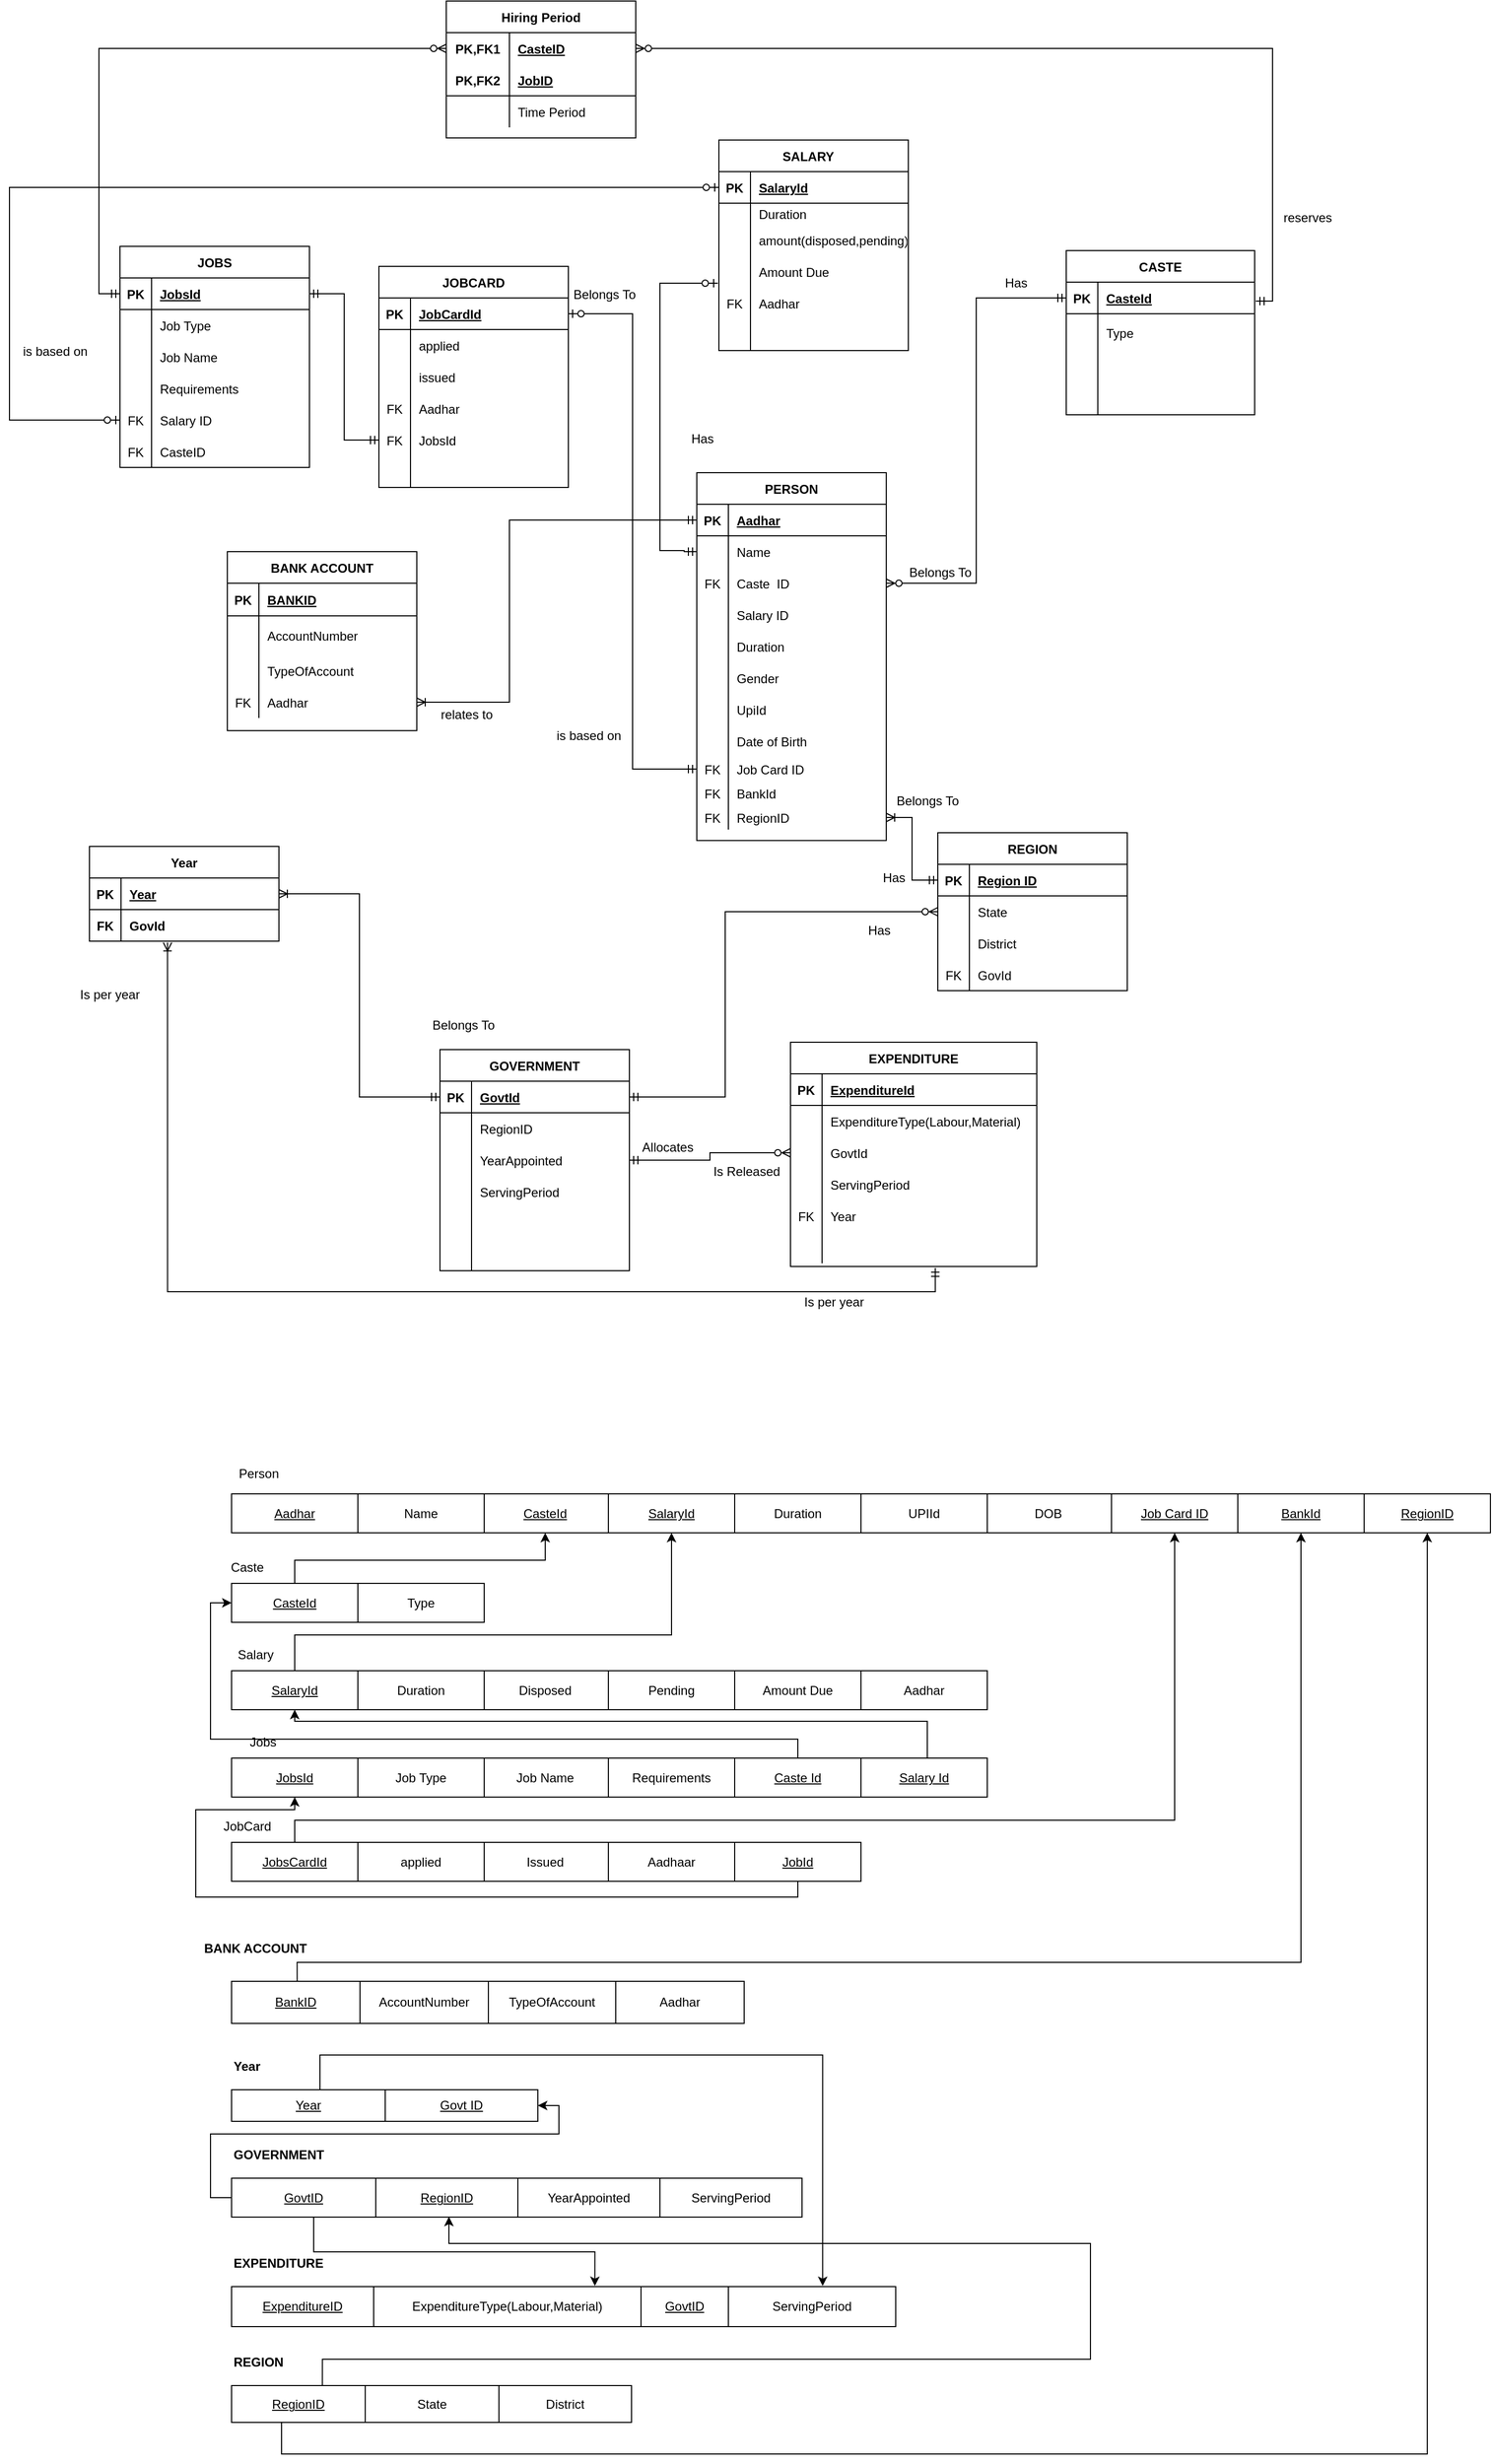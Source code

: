 <mxfile version="20.5.1" type="device"><diagram id="PZPH7zpRBOSieL8nUT9q" name="Page-1"><mxGraphModel dx="2353" dy="934" grid="0" gridSize="10" guides="1" tooltips="1" connect="1" arrows="1" fold="1" page="0" pageScale="1" pageWidth="850" pageHeight="1100" math="0" shadow="0"><root><mxCell id="0"/><mxCell id="1" parent="0"/><mxCell id="I-IMJqazhkKKv0m92D94-11" value="PERSON" style="shape=table;startSize=30;container=1;collapsible=1;childLayout=tableLayout;fixedRows=1;rowLines=0;fontStyle=1;align=center;resizeLast=1;" parent="1" vertex="1"><mxGeometry x="-145" y="176" width="180" height="349.357" as="geometry"/></mxCell><mxCell id="I-IMJqazhkKKv0m92D94-12" value="" style="shape=tableRow;horizontal=0;startSize=0;swimlaneHead=0;swimlaneBody=0;fillColor=none;collapsible=0;dropTarget=0;points=[[0,0.5],[1,0.5]];portConstraint=eastwest;top=0;left=0;right=0;bottom=1;" parent="I-IMJqazhkKKv0m92D94-11" vertex="1"><mxGeometry y="30" width="180" height="30" as="geometry"/></mxCell><mxCell id="I-IMJqazhkKKv0m92D94-13" value="PK" style="shape=partialRectangle;connectable=0;fillColor=none;top=0;left=0;bottom=0;right=0;fontStyle=1;overflow=hidden;" parent="I-IMJqazhkKKv0m92D94-12" vertex="1"><mxGeometry width="30" height="30" as="geometry"><mxRectangle width="30" height="30" as="alternateBounds"/></mxGeometry></mxCell><mxCell id="I-IMJqazhkKKv0m92D94-14" value="Aadhar" style="shape=partialRectangle;connectable=0;fillColor=none;top=0;left=0;bottom=0;right=0;align=left;spacingLeft=6;fontStyle=5;overflow=hidden;" parent="I-IMJqazhkKKv0m92D94-12" vertex="1"><mxGeometry x="30" width="150" height="30" as="geometry"><mxRectangle width="150" height="30" as="alternateBounds"/></mxGeometry></mxCell><mxCell id="I-IMJqazhkKKv0m92D94-15" value="" style="shape=tableRow;horizontal=0;startSize=0;swimlaneHead=0;swimlaneBody=0;fillColor=none;collapsible=0;dropTarget=0;points=[[0,0.5],[1,0.5]];portConstraint=eastwest;top=0;left=0;right=0;bottom=0;" parent="I-IMJqazhkKKv0m92D94-11" vertex="1"><mxGeometry y="60" width="180" height="30" as="geometry"/></mxCell><mxCell id="I-IMJqazhkKKv0m92D94-16" value="" style="shape=partialRectangle;connectable=0;fillColor=none;top=0;left=0;bottom=0;right=0;editable=1;overflow=hidden;" parent="I-IMJqazhkKKv0m92D94-15" vertex="1"><mxGeometry width="30" height="30" as="geometry"><mxRectangle width="30" height="30" as="alternateBounds"/></mxGeometry></mxCell><mxCell id="I-IMJqazhkKKv0m92D94-17" value="Name" style="shape=partialRectangle;connectable=0;fillColor=none;top=0;left=0;bottom=0;right=0;align=left;spacingLeft=6;overflow=hidden;" parent="I-IMJqazhkKKv0m92D94-15" vertex="1"><mxGeometry x="30" width="150" height="30" as="geometry"><mxRectangle width="150" height="30" as="alternateBounds"/></mxGeometry></mxCell><mxCell id="I-IMJqazhkKKv0m92D94-18" value="" style="shape=tableRow;horizontal=0;startSize=0;swimlaneHead=0;swimlaneBody=0;fillColor=none;collapsible=0;dropTarget=0;points=[[0,0.5],[1,0.5]];portConstraint=eastwest;top=0;left=0;right=0;bottom=0;" parent="I-IMJqazhkKKv0m92D94-11" vertex="1"><mxGeometry y="90" width="180" height="30" as="geometry"/></mxCell><mxCell id="I-IMJqazhkKKv0m92D94-19" value="FK" style="shape=partialRectangle;connectable=0;fillColor=none;top=0;left=0;bottom=0;right=0;editable=1;overflow=hidden;" parent="I-IMJqazhkKKv0m92D94-18" vertex="1"><mxGeometry width="30" height="30" as="geometry"><mxRectangle width="30" height="30" as="alternateBounds"/></mxGeometry></mxCell><mxCell id="I-IMJqazhkKKv0m92D94-20" value="Caste  ID" style="shape=partialRectangle;connectable=0;fillColor=none;top=0;left=0;bottom=0;right=0;align=left;spacingLeft=6;overflow=hidden;" parent="I-IMJqazhkKKv0m92D94-18" vertex="1"><mxGeometry x="30" width="150" height="30" as="geometry"><mxRectangle width="150" height="30" as="alternateBounds"/></mxGeometry></mxCell><mxCell id="I-IMJqazhkKKv0m92D94-21" value="" style="shape=tableRow;horizontal=0;startSize=0;swimlaneHead=0;swimlaneBody=0;fillColor=none;collapsible=0;dropTarget=0;points=[[0,0.5],[1,0.5]];portConstraint=eastwest;top=0;left=0;right=0;bottom=0;" parent="I-IMJqazhkKKv0m92D94-11" vertex="1"><mxGeometry y="120" width="180" height="30" as="geometry"/></mxCell><mxCell id="I-IMJqazhkKKv0m92D94-22" value="" style="shape=partialRectangle;connectable=0;fillColor=none;top=0;left=0;bottom=0;right=0;editable=1;overflow=hidden;" parent="I-IMJqazhkKKv0m92D94-21" vertex="1"><mxGeometry width="30" height="30" as="geometry"><mxRectangle width="30" height="30" as="alternateBounds"/></mxGeometry></mxCell><mxCell id="I-IMJqazhkKKv0m92D94-23" value="Salary ID" style="shape=partialRectangle;connectable=0;fillColor=none;top=0;left=0;bottom=0;right=0;align=left;spacingLeft=6;overflow=hidden;" parent="I-IMJqazhkKKv0m92D94-21" vertex="1"><mxGeometry x="30" width="150" height="30" as="geometry"><mxRectangle width="150" height="30" as="alternateBounds"/></mxGeometry></mxCell><mxCell id="I-IMJqazhkKKv0m92D94-24" style="shape=tableRow;horizontal=0;startSize=0;swimlaneHead=0;swimlaneBody=0;fillColor=none;collapsible=0;dropTarget=0;points=[[0,0.5],[1,0.5]];portConstraint=eastwest;top=0;left=0;right=0;bottom=0;" parent="I-IMJqazhkKKv0m92D94-11" vertex="1"><mxGeometry y="150" width="180" height="30" as="geometry"/></mxCell><mxCell id="I-IMJqazhkKKv0m92D94-25" style="shape=partialRectangle;connectable=0;fillColor=none;top=0;left=0;bottom=0;right=0;editable=1;overflow=hidden;" parent="I-IMJqazhkKKv0m92D94-24" vertex="1"><mxGeometry width="30" height="30" as="geometry"><mxRectangle width="30" height="30" as="alternateBounds"/></mxGeometry></mxCell><mxCell id="I-IMJqazhkKKv0m92D94-26" value="Duration" style="shape=partialRectangle;connectable=0;fillColor=none;top=0;left=0;bottom=0;right=0;align=left;spacingLeft=6;overflow=hidden;" parent="I-IMJqazhkKKv0m92D94-24" vertex="1"><mxGeometry x="30" width="150" height="30" as="geometry"><mxRectangle width="150" height="30" as="alternateBounds"/></mxGeometry></mxCell><mxCell id="I-IMJqazhkKKv0m92D94-27" style="shape=tableRow;horizontal=0;startSize=0;swimlaneHead=0;swimlaneBody=0;fillColor=none;collapsible=0;dropTarget=0;points=[[0,0.5],[1,0.5]];portConstraint=eastwest;top=0;left=0;right=0;bottom=0;" parent="I-IMJqazhkKKv0m92D94-11" vertex="1"><mxGeometry y="180" width="180" height="30" as="geometry"/></mxCell><mxCell id="I-IMJqazhkKKv0m92D94-28" style="shape=partialRectangle;connectable=0;fillColor=none;top=0;left=0;bottom=0;right=0;editable=1;overflow=hidden;" parent="I-IMJqazhkKKv0m92D94-27" vertex="1"><mxGeometry width="30" height="30" as="geometry"><mxRectangle width="30" height="30" as="alternateBounds"/></mxGeometry></mxCell><mxCell id="I-IMJqazhkKKv0m92D94-29" value="Gender" style="shape=partialRectangle;connectable=0;fillColor=none;top=0;left=0;bottom=0;right=0;align=left;spacingLeft=6;overflow=hidden;" parent="I-IMJqazhkKKv0m92D94-27" vertex="1"><mxGeometry x="30" width="150" height="30" as="geometry"><mxRectangle width="150" height="30" as="alternateBounds"/></mxGeometry></mxCell><mxCell id="I-IMJqazhkKKv0m92D94-208" style="shape=tableRow;horizontal=0;startSize=0;swimlaneHead=0;swimlaneBody=0;fillColor=none;collapsible=0;dropTarget=0;points=[[0,0.5],[1,0.5]];portConstraint=eastwest;top=0;left=0;right=0;bottom=0;" parent="I-IMJqazhkKKv0m92D94-11" vertex="1"><mxGeometry y="210" width="180" height="30" as="geometry"/></mxCell><mxCell id="I-IMJqazhkKKv0m92D94-209" style="shape=partialRectangle;connectable=0;fillColor=none;top=0;left=0;bottom=0;right=0;editable=1;overflow=hidden;" parent="I-IMJqazhkKKv0m92D94-208" vertex="1"><mxGeometry width="30" height="30" as="geometry"><mxRectangle width="30" height="30" as="alternateBounds"/></mxGeometry></mxCell><mxCell id="I-IMJqazhkKKv0m92D94-210" value="UpiId" style="shape=partialRectangle;connectable=0;fillColor=none;top=0;left=0;bottom=0;right=0;align=left;spacingLeft=6;overflow=hidden;" parent="I-IMJqazhkKKv0m92D94-208" vertex="1"><mxGeometry x="30" width="150" height="30" as="geometry"><mxRectangle width="150" height="30" as="alternateBounds"/></mxGeometry></mxCell><mxCell id="I-IMJqazhkKKv0m92D94-205" style="shape=tableRow;horizontal=0;startSize=0;swimlaneHead=0;swimlaneBody=0;fillColor=none;collapsible=0;dropTarget=0;points=[[0,0.5],[1,0.5]];portConstraint=eastwest;top=0;left=0;right=0;bottom=0;" parent="I-IMJqazhkKKv0m92D94-11" vertex="1"><mxGeometry y="240" width="180" height="30" as="geometry"/></mxCell><mxCell id="I-IMJqazhkKKv0m92D94-206" style="shape=partialRectangle;connectable=0;fillColor=none;top=0;left=0;bottom=0;right=0;editable=1;overflow=hidden;" parent="I-IMJqazhkKKv0m92D94-205" vertex="1"><mxGeometry width="30" height="30" as="geometry"><mxRectangle width="30" height="30" as="alternateBounds"/></mxGeometry></mxCell><mxCell id="I-IMJqazhkKKv0m92D94-207" value="Date of Birth" style="shape=partialRectangle;connectable=0;fillColor=none;top=0;left=0;bottom=0;right=0;align=left;spacingLeft=6;overflow=hidden;" parent="I-IMJqazhkKKv0m92D94-205" vertex="1"><mxGeometry x="30" width="150" height="30" as="geometry"><mxRectangle width="150" height="30" as="alternateBounds"/></mxGeometry></mxCell><mxCell id="M7vY4-arqSe36ElJcS87-25" style="shape=tableRow;horizontal=0;startSize=0;swimlaneHead=0;swimlaneBody=0;fillColor=none;collapsible=0;dropTarget=0;points=[[0,0.5],[1,0.5]];portConstraint=eastwest;top=0;left=0;right=0;bottom=0;" parent="I-IMJqazhkKKv0m92D94-11" vertex="1"><mxGeometry y="270" width="180" height="23" as="geometry"/></mxCell><mxCell id="M7vY4-arqSe36ElJcS87-26" value="FK" style="shape=partialRectangle;connectable=0;fillColor=none;top=0;left=0;bottom=0;right=0;editable=1;overflow=hidden;" parent="M7vY4-arqSe36ElJcS87-25" vertex="1"><mxGeometry width="30" height="23" as="geometry"><mxRectangle width="30" height="23" as="alternateBounds"/></mxGeometry></mxCell><mxCell id="M7vY4-arqSe36ElJcS87-27" value="Job Card ID" style="shape=partialRectangle;connectable=0;fillColor=none;top=0;left=0;bottom=0;right=0;align=left;spacingLeft=6;overflow=hidden;" parent="M7vY4-arqSe36ElJcS87-25" vertex="1"><mxGeometry x="30" width="150" height="23" as="geometry"><mxRectangle width="150" height="23" as="alternateBounds"/></mxGeometry></mxCell><mxCell id="1w1JK1LfzVLSAGnmWEFz-4" style="shape=tableRow;horizontal=0;startSize=0;swimlaneHead=0;swimlaneBody=0;fillColor=none;collapsible=0;dropTarget=0;points=[[0,0.5],[1,0.5]];portConstraint=eastwest;top=0;left=0;right=0;bottom=0;" parent="I-IMJqazhkKKv0m92D94-11" vertex="1"><mxGeometry y="293" width="180" height="23" as="geometry"/></mxCell><mxCell id="1w1JK1LfzVLSAGnmWEFz-5" value="FK" style="shape=partialRectangle;connectable=0;fillColor=none;top=0;left=0;bottom=0;right=0;editable=1;overflow=hidden;" parent="1w1JK1LfzVLSAGnmWEFz-4" vertex="1"><mxGeometry width="30" height="23" as="geometry"><mxRectangle width="30" height="23" as="alternateBounds"/></mxGeometry></mxCell><mxCell id="1w1JK1LfzVLSAGnmWEFz-6" value="BankId" style="shape=partialRectangle;connectable=0;fillColor=none;top=0;left=0;bottom=0;right=0;align=left;spacingLeft=6;overflow=hidden;" parent="1w1JK1LfzVLSAGnmWEFz-4" vertex="1"><mxGeometry x="30" width="150" height="23" as="geometry"><mxRectangle width="150" height="23" as="alternateBounds"/></mxGeometry></mxCell><mxCell id="1w1JK1LfzVLSAGnmWEFz-12" style="shape=tableRow;horizontal=0;startSize=0;swimlaneHead=0;swimlaneBody=0;fillColor=none;collapsible=0;dropTarget=0;points=[[0,0.5],[1,0.5]];portConstraint=eastwest;top=0;left=0;right=0;bottom=0;" parent="I-IMJqazhkKKv0m92D94-11" vertex="1"><mxGeometry y="316" width="180" height="23" as="geometry"/></mxCell><mxCell id="1w1JK1LfzVLSAGnmWEFz-13" value="FK" style="shape=partialRectangle;connectable=0;fillColor=none;top=0;left=0;bottom=0;right=0;editable=1;overflow=hidden;" parent="1w1JK1LfzVLSAGnmWEFz-12" vertex="1"><mxGeometry width="30" height="23" as="geometry"><mxRectangle width="30" height="23" as="alternateBounds"/></mxGeometry></mxCell><mxCell id="1w1JK1LfzVLSAGnmWEFz-14" value="RegionID" style="shape=partialRectangle;connectable=0;fillColor=none;top=0;left=0;bottom=0;right=0;align=left;spacingLeft=6;overflow=hidden;" parent="1w1JK1LfzVLSAGnmWEFz-12" vertex="1"><mxGeometry x="30" width="150" height="23" as="geometry"><mxRectangle width="150" height="23" as="alternateBounds"/></mxGeometry></mxCell><mxCell id="I-IMJqazhkKKv0m92D94-30" value="JOBCARD" style="shape=table;startSize=30;container=1;collapsible=1;childLayout=tableLayout;fixedRows=1;rowLines=0;fontStyle=1;align=center;resizeLast=1;" parent="1" vertex="1"><mxGeometry x="-447" y="-20" width="180" height="210" as="geometry"/></mxCell><mxCell id="I-IMJqazhkKKv0m92D94-31" value="" style="shape=tableRow;horizontal=0;startSize=0;swimlaneHead=0;swimlaneBody=0;fillColor=none;collapsible=0;dropTarget=0;points=[[0,0.5],[1,0.5]];portConstraint=eastwest;top=0;left=0;right=0;bottom=1;" parent="I-IMJqazhkKKv0m92D94-30" vertex="1"><mxGeometry y="30" width="180" height="30" as="geometry"/></mxCell><mxCell id="I-IMJqazhkKKv0m92D94-32" value="PK" style="shape=partialRectangle;connectable=0;fillColor=none;top=0;left=0;bottom=0;right=0;fontStyle=1;overflow=hidden;" parent="I-IMJqazhkKKv0m92D94-31" vertex="1"><mxGeometry width="30" height="30" as="geometry"><mxRectangle width="30" height="30" as="alternateBounds"/></mxGeometry></mxCell><mxCell id="I-IMJqazhkKKv0m92D94-33" value="JobCardId" style="shape=partialRectangle;connectable=0;fillColor=none;top=0;left=0;bottom=0;right=0;align=left;spacingLeft=6;fontStyle=5;overflow=hidden;" parent="I-IMJqazhkKKv0m92D94-31" vertex="1"><mxGeometry x="30" width="150" height="30" as="geometry"><mxRectangle width="150" height="30" as="alternateBounds"/></mxGeometry></mxCell><mxCell id="I-IMJqazhkKKv0m92D94-34" value="" style="shape=tableRow;horizontal=0;startSize=0;swimlaneHead=0;swimlaneBody=0;fillColor=none;collapsible=0;dropTarget=0;points=[[0,0.5],[1,0.5]];portConstraint=eastwest;top=0;left=0;right=0;bottom=0;" parent="I-IMJqazhkKKv0m92D94-30" vertex="1"><mxGeometry y="60" width="180" height="30" as="geometry"/></mxCell><mxCell id="I-IMJqazhkKKv0m92D94-35" value="" style="shape=partialRectangle;connectable=0;fillColor=none;top=0;left=0;bottom=0;right=0;editable=1;overflow=hidden;" parent="I-IMJqazhkKKv0m92D94-34" vertex="1"><mxGeometry width="30" height="30" as="geometry"><mxRectangle width="30" height="30" as="alternateBounds"/></mxGeometry></mxCell><mxCell id="I-IMJqazhkKKv0m92D94-36" value="applied" style="shape=partialRectangle;connectable=0;fillColor=none;top=0;left=0;bottom=0;right=0;align=left;spacingLeft=6;overflow=hidden;" parent="I-IMJqazhkKKv0m92D94-34" vertex="1"><mxGeometry x="30" width="150" height="30" as="geometry"><mxRectangle width="150" height="30" as="alternateBounds"/></mxGeometry></mxCell><mxCell id="I-IMJqazhkKKv0m92D94-37" value="" style="shape=tableRow;horizontal=0;startSize=0;swimlaneHead=0;swimlaneBody=0;fillColor=none;collapsible=0;dropTarget=0;points=[[0,0.5],[1,0.5]];portConstraint=eastwest;top=0;left=0;right=0;bottom=0;" parent="I-IMJqazhkKKv0m92D94-30" vertex="1"><mxGeometry y="90" width="180" height="30" as="geometry"/></mxCell><mxCell id="I-IMJqazhkKKv0m92D94-38" value="" style="shape=partialRectangle;connectable=0;fillColor=none;top=0;left=0;bottom=0;right=0;editable=1;overflow=hidden;" parent="I-IMJqazhkKKv0m92D94-37" vertex="1"><mxGeometry width="30" height="30" as="geometry"><mxRectangle width="30" height="30" as="alternateBounds"/></mxGeometry></mxCell><mxCell id="I-IMJqazhkKKv0m92D94-39" value="issued" style="shape=partialRectangle;connectable=0;fillColor=none;top=0;left=0;bottom=0;right=0;align=left;spacingLeft=6;overflow=hidden;" parent="I-IMJqazhkKKv0m92D94-37" vertex="1"><mxGeometry x="30" width="150" height="30" as="geometry"><mxRectangle width="150" height="30" as="alternateBounds"/></mxGeometry></mxCell><mxCell id="I-IMJqazhkKKv0m92D94-40" value="" style="shape=tableRow;horizontal=0;startSize=0;swimlaneHead=0;swimlaneBody=0;fillColor=none;collapsible=0;dropTarget=0;points=[[0,0.5],[1,0.5]];portConstraint=eastwest;top=0;left=0;right=0;bottom=0;" parent="I-IMJqazhkKKv0m92D94-30" vertex="1"><mxGeometry y="120" width="180" height="30" as="geometry"/></mxCell><mxCell id="I-IMJqazhkKKv0m92D94-41" value="FK" style="shape=partialRectangle;connectable=0;fillColor=none;top=0;left=0;bottom=0;right=0;editable=1;overflow=hidden;" parent="I-IMJqazhkKKv0m92D94-40" vertex="1"><mxGeometry width="30" height="30" as="geometry"><mxRectangle width="30" height="30" as="alternateBounds"/></mxGeometry></mxCell><mxCell id="I-IMJqazhkKKv0m92D94-42" value="Aadhar" style="shape=partialRectangle;connectable=0;fillColor=none;top=0;left=0;bottom=0;right=0;align=left;spacingLeft=6;overflow=hidden;" parent="I-IMJqazhkKKv0m92D94-40" vertex="1"><mxGeometry x="30" width="150" height="30" as="geometry"><mxRectangle width="150" height="30" as="alternateBounds"/></mxGeometry></mxCell><mxCell id="I-IMJqazhkKKv0m92D94-43" style="shape=tableRow;horizontal=0;startSize=0;swimlaneHead=0;swimlaneBody=0;fillColor=none;collapsible=0;dropTarget=0;points=[[0,0.5],[1,0.5]];portConstraint=eastwest;top=0;left=0;right=0;bottom=0;" parent="I-IMJqazhkKKv0m92D94-30" vertex="1"><mxGeometry y="150" width="180" height="30" as="geometry"/></mxCell><mxCell id="I-IMJqazhkKKv0m92D94-44" value="FK" style="shape=partialRectangle;connectable=0;fillColor=none;top=0;left=0;bottom=0;right=0;editable=1;overflow=hidden;" parent="I-IMJqazhkKKv0m92D94-43" vertex="1"><mxGeometry width="30" height="30" as="geometry"><mxRectangle width="30" height="30" as="alternateBounds"/></mxGeometry></mxCell><mxCell id="I-IMJqazhkKKv0m92D94-45" value="JobsId" style="shape=partialRectangle;connectable=0;fillColor=none;top=0;left=0;bottom=0;right=0;align=left;spacingLeft=6;overflow=hidden;" parent="I-IMJqazhkKKv0m92D94-43" vertex="1"><mxGeometry x="30" width="150" height="30" as="geometry"><mxRectangle width="150" height="30" as="alternateBounds"/></mxGeometry></mxCell><mxCell id="I-IMJqazhkKKv0m92D94-46" style="shape=tableRow;horizontal=0;startSize=0;swimlaneHead=0;swimlaneBody=0;fillColor=none;collapsible=0;dropTarget=0;points=[[0,0.5],[1,0.5]];portConstraint=eastwest;top=0;left=0;right=0;bottom=0;" parent="I-IMJqazhkKKv0m92D94-30" vertex="1"><mxGeometry y="180" width="180" height="30" as="geometry"/></mxCell><mxCell id="I-IMJqazhkKKv0m92D94-47" style="shape=partialRectangle;connectable=0;fillColor=none;top=0;left=0;bottom=0;right=0;editable=1;overflow=hidden;" parent="I-IMJqazhkKKv0m92D94-46" vertex="1"><mxGeometry width="30" height="30" as="geometry"><mxRectangle width="30" height="30" as="alternateBounds"/></mxGeometry></mxCell><mxCell id="I-IMJqazhkKKv0m92D94-48" value="" style="shape=partialRectangle;connectable=0;fillColor=none;top=0;left=0;bottom=0;right=0;align=left;spacingLeft=6;overflow=hidden;" parent="I-IMJqazhkKKv0m92D94-46" vertex="1"><mxGeometry x="30" width="150" height="30" as="geometry"><mxRectangle width="150" height="30" as="alternateBounds"/></mxGeometry></mxCell><mxCell id="I-IMJqazhkKKv0m92D94-49" value="JOBS" style="shape=table;startSize=30;container=1;collapsible=1;childLayout=tableLayout;fixedRows=1;rowLines=0;fontStyle=1;align=center;resizeLast=1;" parent="1" vertex="1"><mxGeometry x="-693" y="-39" width="180" height="210" as="geometry"/></mxCell><mxCell id="I-IMJqazhkKKv0m92D94-50" value="" style="shape=tableRow;horizontal=0;startSize=0;swimlaneHead=0;swimlaneBody=0;fillColor=none;collapsible=0;dropTarget=0;points=[[0,0.5],[1,0.5]];portConstraint=eastwest;top=0;left=0;right=0;bottom=1;" parent="I-IMJqazhkKKv0m92D94-49" vertex="1"><mxGeometry y="30" width="180" height="30" as="geometry"/></mxCell><mxCell id="I-IMJqazhkKKv0m92D94-51" value="PK" style="shape=partialRectangle;connectable=0;fillColor=none;top=0;left=0;bottom=0;right=0;fontStyle=1;overflow=hidden;" parent="I-IMJqazhkKKv0m92D94-50" vertex="1"><mxGeometry width="30" height="30" as="geometry"><mxRectangle width="30" height="30" as="alternateBounds"/></mxGeometry></mxCell><mxCell id="I-IMJqazhkKKv0m92D94-52" value="JobsId" style="shape=partialRectangle;connectable=0;fillColor=none;top=0;left=0;bottom=0;right=0;align=left;spacingLeft=6;fontStyle=5;overflow=hidden;" parent="I-IMJqazhkKKv0m92D94-50" vertex="1"><mxGeometry x="30" width="150" height="30" as="geometry"><mxRectangle width="150" height="30" as="alternateBounds"/></mxGeometry></mxCell><mxCell id="I-IMJqazhkKKv0m92D94-53" value="" style="shape=tableRow;horizontal=0;startSize=0;swimlaneHead=0;swimlaneBody=0;fillColor=none;collapsible=0;dropTarget=0;points=[[0,0.5],[1,0.5]];portConstraint=eastwest;top=0;left=0;right=0;bottom=0;" parent="I-IMJqazhkKKv0m92D94-49" vertex="1"><mxGeometry y="60" width="180" height="30" as="geometry"/></mxCell><mxCell id="I-IMJqazhkKKv0m92D94-54" value="" style="shape=partialRectangle;connectable=0;fillColor=none;top=0;left=0;bottom=0;right=0;editable=1;overflow=hidden;" parent="I-IMJqazhkKKv0m92D94-53" vertex="1"><mxGeometry width="30" height="30" as="geometry"><mxRectangle width="30" height="30" as="alternateBounds"/></mxGeometry></mxCell><mxCell id="I-IMJqazhkKKv0m92D94-55" value="Job Type" style="shape=partialRectangle;connectable=0;fillColor=none;top=0;left=0;bottom=0;right=0;align=left;spacingLeft=6;overflow=hidden;" parent="I-IMJqazhkKKv0m92D94-53" vertex="1"><mxGeometry x="30" width="150" height="30" as="geometry"><mxRectangle width="150" height="30" as="alternateBounds"/></mxGeometry></mxCell><mxCell id="I-IMJqazhkKKv0m92D94-56" value="" style="shape=tableRow;horizontal=0;startSize=0;swimlaneHead=0;swimlaneBody=0;fillColor=none;collapsible=0;dropTarget=0;points=[[0,0.5],[1,0.5]];portConstraint=eastwest;top=0;left=0;right=0;bottom=0;" parent="I-IMJqazhkKKv0m92D94-49" vertex="1"><mxGeometry y="90" width="180" height="30" as="geometry"/></mxCell><mxCell id="I-IMJqazhkKKv0m92D94-57" value="" style="shape=partialRectangle;connectable=0;fillColor=none;top=0;left=0;bottom=0;right=0;editable=1;overflow=hidden;" parent="I-IMJqazhkKKv0m92D94-56" vertex="1"><mxGeometry width="30" height="30" as="geometry"><mxRectangle width="30" height="30" as="alternateBounds"/></mxGeometry></mxCell><mxCell id="I-IMJqazhkKKv0m92D94-58" value="Job Name" style="shape=partialRectangle;connectable=0;fillColor=none;top=0;left=0;bottom=0;right=0;align=left;spacingLeft=6;overflow=hidden;" parent="I-IMJqazhkKKv0m92D94-56" vertex="1"><mxGeometry x="30" width="150" height="30" as="geometry"><mxRectangle width="150" height="30" as="alternateBounds"/></mxGeometry></mxCell><mxCell id="I-IMJqazhkKKv0m92D94-59" value="" style="shape=tableRow;horizontal=0;startSize=0;swimlaneHead=0;swimlaneBody=0;fillColor=none;collapsible=0;dropTarget=0;points=[[0,0.5],[1,0.5]];portConstraint=eastwest;top=0;left=0;right=0;bottom=0;" parent="I-IMJqazhkKKv0m92D94-49" vertex="1"><mxGeometry y="120" width="180" height="30" as="geometry"/></mxCell><mxCell id="I-IMJqazhkKKv0m92D94-60" value="" style="shape=partialRectangle;connectable=0;fillColor=none;top=0;left=0;bottom=0;right=0;editable=1;overflow=hidden;" parent="I-IMJqazhkKKv0m92D94-59" vertex="1"><mxGeometry width="30" height="30" as="geometry"><mxRectangle width="30" height="30" as="alternateBounds"/></mxGeometry></mxCell><mxCell id="I-IMJqazhkKKv0m92D94-61" value="Requirements" style="shape=partialRectangle;connectable=0;fillColor=none;top=0;left=0;bottom=0;right=0;align=left;spacingLeft=6;overflow=hidden;" parent="I-IMJqazhkKKv0m92D94-59" vertex="1"><mxGeometry x="30" width="150" height="30" as="geometry"><mxRectangle width="150" height="30" as="alternateBounds"/></mxGeometry></mxCell><mxCell id="I-IMJqazhkKKv0m92D94-62" style="shape=tableRow;horizontal=0;startSize=0;swimlaneHead=0;swimlaneBody=0;fillColor=none;collapsible=0;dropTarget=0;points=[[0,0.5],[1,0.5]];portConstraint=eastwest;top=0;left=0;right=0;bottom=0;" parent="I-IMJqazhkKKv0m92D94-49" vertex="1"><mxGeometry y="150" width="180" height="30" as="geometry"/></mxCell><mxCell id="I-IMJqazhkKKv0m92D94-63" value="FK" style="shape=partialRectangle;connectable=0;fillColor=none;top=0;left=0;bottom=0;right=0;editable=1;overflow=hidden;" parent="I-IMJqazhkKKv0m92D94-62" vertex="1"><mxGeometry width="30" height="30" as="geometry"><mxRectangle width="30" height="30" as="alternateBounds"/></mxGeometry></mxCell><mxCell id="I-IMJqazhkKKv0m92D94-64" value="Salary ID" style="shape=partialRectangle;connectable=0;fillColor=none;top=0;left=0;bottom=0;right=0;align=left;spacingLeft=6;overflow=hidden;" parent="I-IMJqazhkKKv0m92D94-62" vertex="1"><mxGeometry x="30" width="150" height="30" as="geometry"><mxRectangle width="150" height="30" as="alternateBounds"/></mxGeometry></mxCell><mxCell id="I-IMJqazhkKKv0m92D94-65" style="shape=tableRow;horizontal=0;startSize=0;swimlaneHead=0;swimlaneBody=0;fillColor=none;collapsible=0;dropTarget=0;points=[[0,0.5],[1,0.5]];portConstraint=eastwest;top=0;left=0;right=0;bottom=0;" parent="I-IMJqazhkKKv0m92D94-49" vertex="1"><mxGeometry y="180" width="180" height="30" as="geometry"/></mxCell><mxCell id="I-IMJqazhkKKv0m92D94-66" value="FK" style="shape=partialRectangle;connectable=0;fillColor=none;top=0;left=0;bottom=0;right=0;editable=1;overflow=hidden;" parent="I-IMJqazhkKKv0m92D94-65" vertex="1"><mxGeometry width="30" height="30" as="geometry"><mxRectangle width="30" height="30" as="alternateBounds"/></mxGeometry></mxCell><mxCell id="I-IMJqazhkKKv0m92D94-67" value="CasteID" style="shape=partialRectangle;connectable=0;fillColor=none;top=0;left=0;bottom=0;right=0;align=left;spacingLeft=6;overflow=hidden;" parent="I-IMJqazhkKKv0m92D94-65" vertex="1"><mxGeometry x="30" width="150" height="30" as="geometry"><mxRectangle width="150" height="30" as="alternateBounds"/></mxGeometry></mxCell><mxCell id="I-IMJqazhkKKv0m92D94-68" value="SALARY   " style="shape=table;startSize=30;container=1;collapsible=1;childLayout=tableLayout;fixedRows=1;rowLines=0;fontStyle=1;align=center;resizeLast=1;" parent="1" vertex="1"><mxGeometry x="-124" y="-140" width="180" height="200" as="geometry"/></mxCell><mxCell id="I-IMJqazhkKKv0m92D94-69" value="" style="shape=tableRow;horizontal=0;startSize=0;swimlaneHead=0;swimlaneBody=0;fillColor=none;collapsible=0;dropTarget=0;points=[[0,0.5],[1,0.5]];portConstraint=eastwest;top=0;left=0;right=0;bottom=1;" parent="I-IMJqazhkKKv0m92D94-68" vertex="1"><mxGeometry y="30" width="180" height="30" as="geometry"/></mxCell><mxCell id="I-IMJqazhkKKv0m92D94-70" value="PK" style="shape=partialRectangle;connectable=0;fillColor=none;top=0;left=0;bottom=0;right=0;fontStyle=1;overflow=hidden;" parent="I-IMJqazhkKKv0m92D94-69" vertex="1"><mxGeometry width="30" height="30" as="geometry"><mxRectangle width="30" height="30" as="alternateBounds"/></mxGeometry></mxCell><mxCell id="I-IMJqazhkKKv0m92D94-71" value="SalaryId" style="shape=partialRectangle;connectable=0;fillColor=none;top=0;left=0;bottom=0;right=0;align=left;spacingLeft=6;fontStyle=5;overflow=hidden;" parent="I-IMJqazhkKKv0m92D94-69" vertex="1"><mxGeometry x="30" width="150" height="30" as="geometry"><mxRectangle width="150" height="30" as="alternateBounds"/></mxGeometry></mxCell><mxCell id="I-IMJqazhkKKv0m92D94-72" value="" style="shape=tableRow;horizontal=0;startSize=0;swimlaneHead=0;swimlaneBody=0;fillColor=none;collapsible=0;dropTarget=0;points=[[0,0.5],[1,0.5]];portConstraint=eastwest;top=0;left=0;right=0;bottom=0;" parent="I-IMJqazhkKKv0m92D94-68" vertex="1"><mxGeometry y="60" width="180" height="20" as="geometry"/></mxCell><mxCell id="I-IMJqazhkKKv0m92D94-73" value="" style="shape=partialRectangle;connectable=0;fillColor=none;top=0;left=0;bottom=0;right=0;editable=1;overflow=hidden;" parent="I-IMJqazhkKKv0m92D94-72" vertex="1"><mxGeometry width="30" height="20" as="geometry"><mxRectangle width="30" height="20" as="alternateBounds"/></mxGeometry></mxCell><mxCell id="I-IMJqazhkKKv0m92D94-74" value="Duration" style="shape=partialRectangle;connectable=0;fillColor=none;top=0;left=0;bottom=0;right=0;align=left;spacingLeft=6;overflow=hidden;" parent="I-IMJqazhkKKv0m92D94-72" vertex="1"><mxGeometry x="30" width="150" height="20" as="geometry"><mxRectangle width="150" height="20" as="alternateBounds"/></mxGeometry></mxCell><mxCell id="I-IMJqazhkKKv0m92D94-75" value="" style="shape=tableRow;horizontal=0;startSize=0;swimlaneHead=0;swimlaneBody=0;fillColor=none;collapsible=0;dropTarget=0;points=[[0,0.5],[1,0.5]];portConstraint=eastwest;top=0;left=0;right=0;bottom=0;" parent="I-IMJqazhkKKv0m92D94-68" vertex="1"><mxGeometry y="80" width="180" height="30" as="geometry"/></mxCell><mxCell id="I-IMJqazhkKKv0m92D94-76" value="" style="shape=partialRectangle;connectable=0;fillColor=none;top=0;left=0;bottom=0;right=0;editable=1;overflow=hidden;" parent="I-IMJqazhkKKv0m92D94-75" vertex="1"><mxGeometry width="30" height="30" as="geometry"><mxRectangle width="30" height="30" as="alternateBounds"/></mxGeometry></mxCell><mxCell id="I-IMJqazhkKKv0m92D94-77" value="amount(disposed,pending)" style="shape=partialRectangle;connectable=0;fillColor=none;top=0;left=0;bottom=0;right=0;align=left;spacingLeft=6;overflow=hidden;" parent="I-IMJqazhkKKv0m92D94-75" vertex="1"><mxGeometry x="30" width="150" height="30" as="geometry"><mxRectangle width="150" height="30" as="alternateBounds"/></mxGeometry></mxCell><mxCell id="I-IMJqazhkKKv0m92D94-78" value="" style="shape=tableRow;horizontal=0;startSize=0;swimlaneHead=0;swimlaneBody=0;fillColor=none;collapsible=0;dropTarget=0;points=[[0,0.5],[1,0.5]];portConstraint=eastwest;top=0;left=0;right=0;bottom=0;" parent="I-IMJqazhkKKv0m92D94-68" vertex="1"><mxGeometry y="110" width="180" height="30" as="geometry"/></mxCell><mxCell id="I-IMJqazhkKKv0m92D94-79" value="" style="shape=partialRectangle;connectable=0;fillColor=none;top=0;left=0;bottom=0;right=0;editable=1;overflow=hidden;" parent="I-IMJqazhkKKv0m92D94-78" vertex="1"><mxGeometry width="30" height="30" as="geometry"><mxRectangle width="30" height="30" as="alternateBounds"/></mxGeometry></mxCell><mxCell id="I-IMJqazhkKKv0m92D94-80" value="Amount Due" style="shape=partialRectangle;connectable=0;fillColor=none;top=0;left=0;bottom=0;right=0;align=left;spacingLeft=6;overflow=hidden;" parent="I-IMJqazhkKKv0m92D94-78" vertex="1"><mxGeometry x="30" width="150" height="30" as="geometry"><mxRectangle width="150" height="30" as="alternateBounds"/></mxGeometry></mxCell><mxCell id="I-IMJqazhkKKv0m92D94-81" style="shape=tableRow;horizontal=0;startSize=0;swimlaneHead=0;swimlaneBody=0;fillColor=none;collapsible=0;dropTarget=0;points=[[0,0.5],[1,0.5]];portConstraint=eastwest;top=0;left=0;right=0;bottom=0;" parent="I-IMJqazhkKKv0m92D94-68" vertex="1"><mxGeometry y="140" width="180" height="30" as="geometry"/></mxCell><mxCell id="I-IMJqazhkKKv0m92D94-82" value="FK" style="shape=partialRectangle;connectable=0;fillColor=none;top=0;left=0;bottom=0;right=0;editable=1;overflow=hidden;" parent="I-IMJqazhkKKv0m92D94-81" vertex="1"><mxGeometry width="30" height="30" as="geometry"><mxRectangle width="30" height="30" as="alternateBounds"/></mxGeometry></mxCell><mxCell id="I-IMJqazhkKKv0m92D94-83" value="Aadhar" style="shape=partialRectangle;connectable=0;fillColor=none;top=0;left=0;bottom=0;right=0;align=left;spacingLeft=6;overflow=hidden;" parent="I-IMJqazhkKKv0m92D94-81" vertex="1"><mxGeometry x="30" width="150" height="30" as="geometry"><mxRectangle width="150" height="30" as="alternateBounds"/></mxGeometry></mxCell><mxCell id="I-IMJqazhkKKv0m92D94-84" style="shape=tableRow;horizontal=0;startSize=0;swimlaneHead=0;swimlaneBody=0;fillColor=none;collapsible=0;dropTarget=0;points=[[0,0.5],[1,0.5]];portConstraint=eastwest;top=0;left=0;right=0;bottom=0;" parent="I-IMJqazhkKKv0m92D94-68" vertex="1"><mxGeometry y="170" width="180" height="30" as="geometry"/></mxCell><mxCell id="I-IMJqazhkKKv0m92D94-85" style="shape=partialRectangle;connectable=0;fillColor=none;top=0;left=0;bottom=0;right=0;editable=1;overflow=hidden;" parent="I-IMJqazhkKKv0m92D94-84" vertex="1"><mxGeometry width="30" height="30" as="geometry"><mxRectangle width="30" height="30" as="alternateBounds"/></mxGeometry></mxCell><mxCell id="I-IMJqazhkKKv0m92D94-86" value="" style="shape=partialRectangle;connectable=0;fillColor=none;top=0;left=0;bottom=0;right=0;align=left;spacingLeft=6;overflow=hidden;" parent="I-IMJqazhkKKv0m92D94-84" vertex="1"><mxGeometry x="30" width="150" height="30" as="geometry"><mxRectangle width="150" height="30" as="alternateBounds"/></mxGeometry></mxCell><mxCell id="I-IMJqazhkKKv0m92D94-87" value="BANK ACCOUNT" style="shape=table;startSize=30;container=1;collapsible=1;childLayout=tableLayout;fixedRows=1;rowLines=0;fontStyle=1;align=center;resizeLast=1;" parent="1" vertex="1"><mxGeometry x="-591" y="251" width="180" height="170" as="geometry"/></mxCell><mxCell id="I-IMJqazhkKKv0m92D94-88" value="" style="shape=tableRow;horizontal=0;startSize=0;swimlaneHead=0;swimlaneBody=0;fillColor=none;collapsible=0;dropTarget=0;points=[[0,0.5],[1,0.5]];portConstraint=eastwest;top=0;left=0;right=0;bottom=1;" parent="I-IMJqazhkKKv0m92D94-87" vertex="1"><mxGeometry y="30" width="180" height="31" as="geometry"/></mxCell><mxCell id="I-IMJqazhkKKv0m92D94-89" value="PK" style="shape=partialRectangle;connectable=0;fillColor=none;top=0;left=0;bottom=0;right=0;fontStyle=1;overflow=hidden;" parent="I-IMJqazhkKKv0m92D94-88" vertex="1"><mxGeometry width="30" height="31" as="geometry"><mxRectangle width="30" height="31" as="alternateBounds"/></mxGeometry></mxCell><mxCell id="I-IMJqazhkKKv0m92D94-90" value="BANKID" style="shape=partialRectangle;connectable=0;fillColor=none;top=0;left=0;bottom=0;right=0;align=left;spacingLeft=6;fontStyle=5;overflow=hidden;" parent="I-IMJqazhkKKv0m92D94-88" vertex="1"><mxGeometry x="30" width="150" height="31" as="geometry"><mxRectangle width="150" height="31" as="alternateBounds"/></mxGeometry></mxCell><mxCell id="I-IMJqazhkKKv0m92D94-91" value="" style="shape=tableRow;horizontal=0;startSize=0;swimlaneHead=0;swimlaneBody=0;fillColor=none;collapsible=0;dropTarget=0;points=[[0,0.5],[1,0.5]];portConstraint=eastwest;top=0;left=0;right=0;bottom=0;" parent="I-IMJqazhkKKv0m92D94-87" vertex="1"><mxGeometry y="61" width="180" height="37" as="geometry"/></mxCell><mxCell id="I-IMJqazhkKKv0m92D94-92" value="" style="shape=partialRectangle;connectable=0;fillColor=none;top=0;left=0;bottom=0;right=0;editable=1;overflow=hidden;" parent="I-IMJqazhkKKv0m92D94-91" vertex="1"><mxGeometry width="30" height="37" as="geometry"><mxRectangle width="30" height="37" as="alternateBounds"/></mxGeometry></mxCell><mxCell id="I-IMJqazhkKKv0m92D94-93" value="AccountNumber" style="shape=partialRectangle;connectable=0;fillColor=none;top=0;left=0;bottom=0;right=0;align=left;spacingLeft=6;overflow=hidden;" parent="I-IMJqazhkKKv0m92D94-91" vertex="1"><mxGeometry x="30" width="150" height="37" as="geometry"><mxRectangle width="150" height="37" as="alternateBounds"/></mxGeometry></mxCell><mxCell id="I-IMJqazhkKKv0m92D94-94" value="" style="shape=tableRow;horizontal=0;startSize=0;swimlaneHead=0;swimlaneBody=0;fillColor=none;collapsible=0;dropTarget=0;points=[[0,0.5],[1,0.5]];portConstraint=eastwest;top=0;left=0;right=0;bottom=0;" parent="I-IMJqazhkKKv0m92D94-87" vertex="1"><mxGeometry y="98" width="180" height="30" as="geometry"/></mxCell><mxCell id="I-IMJqazhkKKv0m92D94-95" value="" style="shape=partialRectangle;connectable=0;fillColor=none;top=0;left=0;bottom=0;right=0;editable=1;overflow=hidden;" parent="I-IMJqazhkKKv0m92D94-94" vertex="1"><mxGeometry width="30" height="30" as="geometry"><mxRectangle width="30" height="30" as="alternateBounds"/></mxGeometry></mxCell><mxCell id="I-IMJqazhkKKv0m92D94-96" value="TypeOfAccount" style="shape=partialRectangle;connectable=0;fillColor=none;top=0;left=0;bottom=0;right=0;align=left;spacingLeft=6;overflow=hidden;" parent="I-IMJqazhkKKv0m92D94-94" vertex="1"><mxGeometry x="30" width="150" height="30" as="geometry"><mxRectangle width="150" height="30" as="alternateBounds"/></mxGeometry></mxCell><mxCell id="M7vY4-arqSe36ElJcS87-38" style="shape=tableRow;horizontal=0;startSize=0;swimlaneHead=0;swimlaneBody=0;fillColor=none;collapsible=0;dropTarget=0;points=[[0,0.5],[1,0.5]];portConstraint=eastwest;top=0;left=0;right=0;bottom=0;" parent="I-IMJqazhkKKv0m92D94-87" vertex="1"><mxGeometry y="128" width="180" height="30" as="geometry"/></mxCell><mxCell id="M7vY4-arqSe36ElJcS87-39" value="FK" style="shape=partialRectangle;connectable=0;fillColor=none;top=0;left=0;bottom=0;right=0;editable=1;overflow=hidden;" parent="M7vY4-arqSe36ElJcS87-38" vertex="1"><mxGeometry width="30" height="30" as="geometry"><mxRectangle width="30" height="30" as="alternateBounds"/></mxGeometry></mxCell><mxCell id="M7vY4-arqSe36ElJcS87-40" value="Aadhar" style="shape=partialRectangle;connectable=0;fillColor=none;top=0;left=0;bottom=0;right=0;align=left;spacingLeft=6;overflow=hidden;" parent="M7vY4-arqSe36ElJcS87-38" vertex="1"><mxGeometry x="30" width="150" height="30" as="geometry"><mxRectangle width="150" height="30" as="alternateBounds"/></mxGeometry></mxCell><mxCell id="I-IMJqazhkKKv0m92D94-129" value="GOVERNMENT" style="shape=table;startSize=30;container=1;collapsible=1;childLayout=tableLayout;fixedRows=1;rowLines=0;fontStyle=1;align=center;resizeLast=1;" parent="1" vertex="1"><mxGeometry x="-389" y="724" width="180" height="210" as="geometry"/></mxCell><mxCell id="I-IMJqazhkKKv0m92D94-130" value="" style="shape=tableRow;horizontal=0;startSize=0;swimlaneHead=0;swimlaneBody=0;fillColor=none;collapsible=0;dropTarget=0;points=[[0,0.5],[1,0.5]];portConstraint=eastwest;top=0;left=0;right=0;bottom=1;" parent="I-IMJqazhkKKv0m92D94-129" vertex="1"><mxGeometry y="30" width="180" height="30" as="geometry"/></mxCell><mxCell id="I-IMJqazhkKKv0m92D94-131" value="PK" style="shape=partialRectangle;connectable=0;fillColor=none;top=0;left=0;bottom=0;right=0;fontStyle=1;overflow=hidden;" parent="I-IMJqazhkKKv0m92D94-130" vertex="1"><mxGeometry width="30" height="30" as="geometry"><mxRectangle width="30" height="30" as="alternateBounds"/></mxGeometry></mxCell><mxCell id="I-IMJqazhkKKv0m92D94-132" value="GovtId" style="shape=partialRectangle;connectable=0;fillColor=none;top=0;left=0;bottom=0;right=0;align=left;spacingLeft=6;fontStyle=5;overflow=hidden;" parent="I-IMJqazhkKKv0m92D94-130" vertex="1"><mxGeometry x="30" width="150" height="30" as="geometry"><mxRectangle width="150" height="30" as="alternateBounds"/></mxGeometry></mxCell><mxCell id="I-IMJqazhkKKv0m92D94-133" value="" style="shape=tableRow;horizontal=0;startSize=0;swimlaneHead=0;swimlaneBody=0;fillColor=none;collapsible=0;dropTarget=0;points=[[0,0.5],[1,0.5]];portConstraint=eastwest;top=0;left=0;right=0;bottom=0;" parent="I-IMJqazhkKKv0m92D94-129" vertex="1"><mxGeometry y="60" width="180" height="30" as="geometry"/></mxCell><mxCell id="I-IMJqazhkKKv0m92D94-134" value="" style="shape=partialRectangle;connectable=0;fillColor=none;top=0;left=0;bottom=0;right=0;editable=1;overflow=hidden;" parent="I-IMJqazhkKKv0m92D94-133" vertex="1"><mxGeometry width="30" height="30" as="geometry"><mxRectangle width="30" height="30" as="alternateBounds"/></mxGeometry></mxCell><mxCell id="I-IMJqazhkKKv0m92D94-135" value="RegionID" style="shape=partialRectangle;connectable=0;fillColor=none;top=0;left=0;bottom=0;right=0;align=left;spacingLeft=6;overflow=hidden;" parent="I-IMJqazhkKKv0m92D94-133" vertex="1"><mxGeometry x="30" width="150" height="30" as="geometry"><mxRectangle width="150" height="30" as="alternateBounds"/></mxGeometry></mxCell><mxCell id="I-IMJqazhkKKv0m92D94-136" value="" style="shape=tableRow;horizontal=0;startSize=0;swimlaneHead=0;swimlaneBody=0;fillColor=none;collapsible=0;dropTarget=0;points=[[0,0.5],[1,0.5]];portConstraint=eastwest;top=0;left=0;right=0;bottom=0;" parent="I-IMJqazhkKKv0m92D94-129" vertex="1"><mxGeometry y="90" width="180" height="30" as="geometry"/></mxCell><mxCell id="I-IMJqazhkKKv0m92D94-137" value="" style="shape=partialRectangle;connectable=0;fillColor=none;top=0;left=0;bottom=0;right=0;editable=1;overflow=hidden;" parent="I-IMJqazhkKKv0m92D94-136" vertex="1"><mxGeometry width="30" height="30" as="geometry"><mxRectangle width="30" height="30" as="alternateBounds"/></mxGeometry></mxCell><mxCell id="I-IMJqazhkKKv0m92D94-138" value="YearAppointed" style="shape=partialRectangle;connectable=0;fillColor=none;top=0;left=0;bottom=0;right=0;align=left;spacingLeft=6;overflow=hidden;" parent="I-IMJqazhkKKv0m92D94-136" vertex="1"><mxGeometry x="30" width="150" height="30" as="geometry"><mxRectangle width="150" height="30" as="alternateBounds"/></mxGeometry></mxCell><mxCell id="I-IMJqazhkKKv0m92D94-139" value="" style="shape=tableRow;horizontal=0;startSize=0;swimlaneHead=0;swimlaneBody=0;fillColor=none;collapsible=0;dropTarget=0;points=[[0,0.5],[1,0.5]];portConstraint=eastwest;top=0;left=0;right=0;bottom=0;" parent="I-IMJqazhkKKv0m92D94-129" vertex="1"><mxGeometry y="120" width="180" height="30" as="geometry"/></mxCell><mxCell id="I-IMJqazhkKKv0m92D94-140" value="" style="shape=partialRectangle;connectable=0;fillColor=none;top=0;left=0;bottom=0;right=0;editable=1;overflow=hidden;" parent="I-IMJqazhkKKv0m92D94-139" vertex="1"><mxGeometry width="30" height="30" as="geometry"><mxRectangle width="30" height="30" as="alternateBounds"/></mxGeometry></mxCell><mxCell id="I-IMJqazhkKKv0m92D94-141" value="ServingPeriod" style="shape=partialRectangle;connectable=0;fillColor=none;top=0;left=0;bottom=0;right=0;align=left;spacingLeft=6;overflow=hidden;" parent="I-IMJqazhkKKv0m92D94-139" vertex="1"><mxGeometry x="30" width="150" height="30" as="geometry"><mxRectangle width="150" height="30" as="alternateBounds"/></mxGeometry></mxCell><mxCell id="I-IMJqazhkKKv0m92D94-142" style="shape=tableRow;horizontal=0;startSize=0;swimlaneHead=0;swimlaneBody=0;fillColor=none;collapsible=0;dropTarget=0;points=[[0,0.5],[1,0.5]];portConstraint=eastwest;top=0;left=0;right=0;bottom=0;" parent="I-IMJqazhkKKv0m92D94-129" vertex="1"><mxGeometry y="150" width="180" height="30" as="geometry"/></mxCell><mxCell id="I-IMJqazhkKKv0m92D94-143" value="" style="shape=partialRectangle;connectable=0;fillColor=none;top=0;left=0;bottom=0;right=0;editable=1;overflow=hidden;" parent="I-IMJqazhkKKv0m92D94-142" vertex="1"><mxGeometry width="30" height="30" as="geometry"><mxRectangle width="30" height="30" as="alternateBounds"/></mxGeometry></mxCell><mxCell id="I-IMJqazhkKKv0m92D94-144" value="" style="shape=partialRectangle;connectable=0;fillColor=none;top=0;left=0;bottom=0;right=0;align=left;spacingLeft=6;overflow=hidden;" parent="I-IMJqazhkKKv0m92D94-142" vertex="1"><mxGeometry x="30" width="150" height="30" as="geometry"><mxRectangle width="150" height="30" as="alternateBounds"/></mxGeometry></mxCell><mxCell id="I-IMJqazhkKKv0m92D94-145" style="shape=tableRow;horizontal=0;startSize=0;swimlaneHead=0;swimlaneBody=0;fillColor=none;collapsible=0;dropTarget=0;points=[[0,0.5],[1,0.5]];portConstraint=eastwest;top=0;left=0;right=0;bottom=0;" parent="I-IMJqazhkKKv0m92D94-129" vertex="1"><mxGeometry y="180" width="180" height="30" as="geometry"/></mxCell><mxCell id="I-IMJqazhkKKv0m92D94-146" style="shape=partialRectangle;connectable=0;fillColor=none;top=0;left=0;bottom=0;right=0;editable=1;overflow=hidden;" parent="I-IMJqazhkKKv0m92D94-145" vertex="1"><mxGeometry width="30" height="30" as="geometry"><mxRectangle width="30" height="30" as="alternateBounds"/></mxGeometry></mxCell><mxCell id="I-IMJqazhkKKv0m92D94-147" value="" style="shape=partialRectangle;connectable=0;fillColor=none;top=0;left=0;bottom=0;right=0;align=left;spacingLeft=6;overflow=hidden;" parent="I-IMJqazhkKKv0m92D94-145" vertex="1"><mxGeometry x="30" width="150" height="30" as="geometry"><mxRectangle width="150" height="30" as="alternateBounds"/></mxGeometry></mxCell><mxCell id="I-IMJqazhkKKv0m92D94-148" value="EXPENDITURE" style="shape=table;startSize=30;container=1;collapsible=1;childLayout=tableLayout;fixedRows=1;rowLines=0;fontStyle=1;align=center;resizeLast=1;" parent="1" vertex="1"><mxGeometry x="-56" y="717" width="234" height="213" as="geometry"/></mxCell><mxCell id="I-IMJqazhkKKv0m92D94-149" value="" style="shape=tableRow;horizontal=0;startSize=0;swimlaneHead=0;swimlaneBody=0;fillColor=none;collapsible=0;dropTarget=0;points=[[0,0.5],[1,0.5]];portConstraint=eastwest;top=0;left=0;right=0;bottom=1;" parent="I-IMJqazhkKKv0m92D94-148" vertex="1"><mxGeometry y="30" width="234" height="30" as="geometry"/></mxCell><mxCell id="I-IMJqazhkKKv0m92D94-150" value="PK" style="shape=partialRectangle;connectable=0;fillColor=none;top=0;left=0;bottom=0;right=0;fontStyle=1;overflow=hidden;" parent="I-IMJqazhkKKv0m92D94-149" vertex="1"><mxGeometry width="30" height="30" as="geometry"><mxRectangle width="30" height="30" as="alternateBounds"/></mxGeometry></mxCell><mxCell id="I-IMJqazhkKKv0m92D94-151" value="ExpenditureId" style="shape=partialRectangle;connectable=0;fillColor=none;top=0;left=0;bottom=0;right=0;align=left;spacingLeft=6;fontStyle=5;overflow=hidden;" parent="I-IMJqazhkKKv0m92D94-149" vertex="1"><mxGeometry x="30" width="204" height="30" as="geometry"><mxRectangle width="204" height="30" as="alternateBounds"/></mxGeometry></mxCell><mxCell id="I-IMJqazhkKKv0m92D94-152" value="" style="shape=tableRow;horizontal=0;startSize=0;swimlaneHead=0;swimlaneBody=0;fillColor=none;collapsible=0;dropTarget=0;points=[[0,0.5],[1,0.5]];portConstraint=eastwest;top=0;left=0;right=0;bottom=0;" parent="I-IMJqazhkKKv0m92D94-148" vertex="1"><mxGeometry y="60" width="234" height="30" as="geometry"/></mxCell><mxCell id="I-IMJqazhkKKv0m92D94-153" value="" style="shape=partialRectangle;connectable=0;fillColor=none;top=0;left=0;bottom=0;right=0;editable=1;overflow=hidden;" parent="I-IMJqazhkKKv0m92D94-152" vertex="1"><mxGeometry width="30" height="30" as="geometry"><mxRectangle width="30" height="30" as="alternateBounds"/></mxGeometry></mxCell><mxCell id="I-IMJqazhkKKv0m92D94-154" value="ExpenditureType(Labour,Material)" style="shape=partialRectangle;connectable=0;fillColor=none;top=0;left=0;bottom=0;right=0;align=left;spacingLeft=6;overflow=hidden;" parent="I-IMJqazhkKKv0m92D94-152" vertex="1"><mxGeometry x="30" width="204" height="30" as="geometry"><mxRectangle width="204" height="30" as="alternateBounds"/></mxGeometry></mxCell><mxCell id="I-IMJqazhkKKv0m92D94-155" value="" style="shape=tableRow;horizontal=0;startSize=0;swimlaneHead=0;swimlaneBody=0;fillColor=none;collapsible=0;dropTarget=0;points=[[0,0.5],[1,0.5]];portConstraint=eastwest;top=0;left=0;right=0;bottom=0;" parent="I-IMJqazhkKKv0m92D94-148" vertex="1"><mxGeometry y="90" width="234" height="30" as="geometry"/></mxCell><mxCell id="I-IMJqazhkKKv0m92D94-156" value="" style="shape=partialRectangle;connectable=0;fillColor=none;top=0;left=0;bottom=0;right=0;editable=1;overflow=hidden;" parent="I-IMJqazhkKKv0m92D94-155" vertex="1"><mxGeometry width="30" height="30" as="geometry"><mxRectangle width="30" height="30" as="alternateBounds"/></mxGeometry></mxCell><mxCell id="I-IMJqazhkKKv0m92D94-157" value="GovtId" style="shape=partialRectangle;connectable=0;fillColor=none;top=0;left=0;bottom=0;right=0;align=left;spacingLeft=6;overflow=hidden;" parent="I-IMJqazhkKKv0m92D94-155" vertex="1"><mxGeometry x="30" width="204" height="30" as="geometry"><mxRectangle width="204" height="30" as="alternateBounds"/></mxGeometry></mxCell><mxCell id="I-IMJqazhkKKv0m92D94-158" value="" style="shape=tableRow;horizontal=0;startSize=0;swimlaneHead=0;swimlaneBody=0;fillColor=none;collapsible=0;dropTarget=0;points=[[0,0.5],[1,0.5]];portConstraint=eastwest;top=0;left=0;right=0;bottom=0;" parent="I-IMJqazhkKKv0m92D94-148" vertex="1"><mxGeometry y="120" width="234" height="30" as="geometry"/></mxCell><mxCell id="I-IMJqazhkKKv0m92D94-159" value="" style="shape=partialRectangle;connectable=0;fillColor=none;top=0;left=0;bottom=0;right=0;editable=1;overflow=hidden;" parent="I-IMJqazhkKKv0m92D94-158" vertex="1"><mxGeometry width="30" height="30" as="geometry"><mxRectangle width="30" height="30" as="alternateBounds"/></mxGeometry></mxCell><mxCell id="I-IMJqazhkKKv0m92D94-160" value="ServingPeriod" style="shape=partialRectangle;connectable=0;fillColor=none;top=0;left=0;bottom=0;right=0;align=left;spacingLeft=6;overflow=hidden;" parent="I-IMJqazhkKKv0m92D94-158" vertex="1"><mxGeometry x="30" width="204" height="30" as="geometry"><mxRectangle width="204" height="30" as="alternateBounds"/></mxGeometry></mxCell><mxCell id="I-IMJqazhkKKv0m92D94-161" style="shape=tableRow;horizontal=0;startSize=0;swimlaneHead=0;swimlaneBody=0;fillColor=none;collapsible=0;dropTarget=0;points=[[0,0.5],[1,0.5]];portConstraint=eastwest;top=0;left=0;right=0;bottom=0;" parent="I-IMJqazhkKKv0m92D94-148" vertex="1"><mxGeometry y="150" width="234" height="30" as="geometry"/></mxCell><mxCell id="I-IMJqazhkKKv0m92D94-162" value="FK" style="shape=partialRectangle;connectable=0;fillColor=none;top=0;left=0;bottom=0;right=0;editable=1;overflow=hidden;" parent="I-IMJqazhkKKv0m92D94-161" vertex="1"><mxGeometry width="30" height="30" as="geometry"><mxRectangle width="30" height="30" as="alternateBounds"/></mxGeometry></mxCell><mxCell id="I-IMJqazhkKKv0m92D94-163" value="Year" style="shape=partialRectangle;connectable=0;fillColor=none;top=0;left=0;bottom=0;right=0;align=left;spacingLeft=6;overflow=hidden;" parent="I-IMJqazhkKKv0m92D94-161" vertex="1"><mxGeometry x="30" width="204" height="30" as="geometry"><mxRectangle width="204" height="30" as="alternateBounds"/></mxGeometry></mxCell><mxCell id="I-IMJqazhkKKv0m92D94-164" style="shape=tableRow;horizontal=0;startSize=0;swimlaneHead=0;swimlaneBody=0;fillColor=none;collapsible=0;dropTarget=0;points=[[0,0.5],[1,0.5]];portConstraint=eastwest;top=0;left=0;right=0;bottom=0;" parent="I-IMJqazhkKKv0m92D94-148" vertex="1"><mxGeometry y="180" width="234" height="30" as="geometry"/></mxCell><mxCell id="I-IMJqazhkKKv0m92D94-165" style="shape=partialRectangle;connectable=0;fillColor=none;top=0;left=0;bottom=0;right=0;editable=1;overflow=hidden;" parent="I-IMJqazhkKKv0m92D94-164" vertex="1"><mxGeometry width="30" height="30" as="geometry"><mxRectangle width="30" height="30" as="alternateBounds"/></mxGeometry></mxCell><mxCell id="I-IMJqazhkKKv0m92D94-166" value="" style="shape=partialRectangle;connectable=0;fillColor=none;top=0;left=0;bottom=0;right=0;align=left;spacingLeft=6;overflow=hidden;" parent="I-IMJqazhkKKv0m92D94-164" vertex="1"><mxGeometry x="30" width="204" height="30" as="geometry"><mxRectangle width="204" height="30" as="alternateBounds"/></mxGeometry></mxCell><mxCell id="I-IMJqazhkKKv0m92D94-167" value="CASTE" style="shape=table;startSize=30;container=1;collapsible=1;childLayout=tableLayout;fixedRows=1;rowLines=0;fontStyle=1;align=center;resizeLast=1;" parent="1" vertex="1"><mxGeometry x="206" y="-35" width="179" height="156.0" as="geometry"/></mxCell><mxCell id="I-IMJqazhkKKv0m92D94-168" value="" style="shape=tableRow;horizontal=0;startSize=0;swimlaneHead=0;swimlaneBody=0;fillColor=none;collapsible=0;dropTarget=0;points=[[0,0.5],[1,0.5]];portConstraint=eastwest;top=0;left=0;right=0;bottom=1;" parent="I-IMJqazhkKKv0m92D94-167" vertex="1"><mxGeometry y="30" width="179" height="30" as="geometry"/></mxCell><mxCell id="I-IMJqazhkKKv0m92D94-169" value="PK" style="shape=partialRectangle;connectable=0;fillColor=none;top=0;left=0;bottom=0;right=0;fontStyle=1;overflow=hidden;" parent="I-IMJqazhkKKv0m92D94-168" vertex="1"><mxGeometry width="30" height="30" as="geometry"><mxRectangle width="30" height="30" as="alternateBounds"/></mxGeometry></mxCell><mxCell id="I-IMJqazhkKKv0m92D94-170" value="CasteId" style="shape=partialRectangle;connectable=0;fillColor=none;top=0;left=0;bottom=0;right=0;align=left;spacingLeft=6;fontStyle=5;overflow=hidden;" parent="I-IMJqazhkKKv0m92D94-168" vertex="1"><mxGeometry x="30" width="149" height="30" as="geometry"><mxRectangle width="149" height="30" as="alternateBounds"/></mxGeometry></mxCell><mxCell id="I-IMJqazhkKKv0m92D94-171" value="" style="shape=tableRow;horizontal=0;startSize=0;swimlaneHead=0;swimlaneBody=0;fillColor=none;collapsible=0;dropTarget=0;points=[[0,0.5],[1,0.5]];portConstraint=eastwest;top=0;left=0;right=0;bottom=0;" parent="I-IMJqazhkKKv0m92D94-167" vertex="1"><mxGeometry y="60" width="179" height="36" as="geometry"/></mxCell><mxCell id="I-IMJqazhkKKv0m92D94-172" value="" style="shape=partialRectangle;connectable=0;fillColor=none;top=0;left=0;bottom=0;right=0;editable=1;overflow=hidden;" parent="I-IMJqazhkKKv0m92D94-171" vertex="1"><mxGeometry width="30" height="36" as="geometry"><mxRectangle width="30" height="36" as="alternateBounds"/></mxGeometry></mxCell><mxCell id="I-IMJqazhkKKv0m92D94-173" value="Type" style="shape=partialRectangle;connectable=0;fillColor=none;top=0;left=0;bottom=0;right=0;align=left;spacingLeft=6;overflow=hidden;" parent="I-IMJqazhkKKv0m92D94-171" vertex="1"><mxGeometry x="30" width="149" height="36" as="geometry"><mxRectangle width="149" height="36" as="alternateBounds"/></mxGeometry></mxCell><mxCell id="I-IMJqazhkKKv0m92D94-177" value="" style="shape=tableRow;horizontal=0;startSize=0;swimlaneHead=0;swimlaneBody=0;fillColor=none;collapsible=0;dropTarget=0;points=[[0,0.5],[1,0.5]];portConstraint=eastwest;top=0;left=0;right=0;bottom=0;" parent="I-IMJqazhkKKv0m92D94-167" vertex="1"><mxGeometry y="96" width="179" height="30" as="geometry"/></mxCell><mxCell id="I-IMJqazhkKKv0m92D94-178" value="" style="shape=partialRectangle;connectable=0;fillColor=none;top=0;left=0;bottom=0;right=0;editable=1;overflow=hidden;" parent="I-IMJqazhkKKv0m92D94-177" vertex="1"><mxGeometry width="30" height="30" as="geometry"><mxRectangle width="30" height="30" as="alternateBounds"/></mxGeometry></mxCell><mxCell id="I-IMJqazhkKKv0m92D94-179" value="" style="shape=partialRectangle;connectable=0;fillColor=none;top=0;left=0;bottom=0;right=0;align=left;spacingLeft=6;overflow=hidden;" parent="I-IMJqazhkKKv0m92D94-177" vertex="1"><mxGeometry x="30" width="149" height="30" as="geometry"><mxRectangle width="149" height="30" as="alternateBounds"/></mxGeometry></mxCell><mxCell id="I-IMJqazhkKKv0m92D94-180" style="shape=tableRow;horizontal=0;startSize=0;swimlaneHead=0;swimlaneBody=0;fillColor=none;collapsible=0;dropTarget=0;points=[[0,0.5],[1,0.5]];portConstraint=eastwest;top=0;left=0;right=0;bottom=0;" parent="I-IMJqazhkKKv0m92D94-167" vertex="1"><mxGeometry y="126" width="179" height="30" as="geometry"/></mxCell><mxCell id="I-IMJqazhkKKv0m92D94-181" style="shape=partialRectangle;connectable=0;fillColor=none;top=0;left=0;bottom=0;right=0;editable=1;overflow=hidden;" parent="I-IMJqazhkKKv0m92D94-180" vertex="1"><mxGeometry width="30" height="30" as="geometry"><mxRectangle width="30" height="30" as="alternateBounds"/></mxGeometry></mxCell><mxCell id="I-IMJqazhkKKv0m92D94-182" value="" style="shape=partialRectangle;connectable=0;fillColor=none;top=0;left=0;bottom=0;right=0;align=left;spacingLeft=6;overflow=hidden;" parent="I-IMJqazhkKKv0m92D94-180" vertex="1"><mxGeometry x="30" width="149" height="30" as="geometry"><mxRectangle width="149" height="30" as="alternateBounds"/></mxGeometry></mxCell><mxCell id="I-IMJqazhkKKv0m92D94-186" value="REGION" style="shape=table;startSize=30;container=1;collapsible=1;childLayout=tableLayout;fixedRows=1;rowLines=0;fontStyle=1;align=center;resizeLast=1;" parent="1" vertex="1"><mxGeometry x="84" y="518" width="180" height="150" as="geometry"/></mxCell><mxCell id="I-IMJqazhkKKv0m92D94-187" value="" style="shape=tableRow;horizontal=0;startSize=0;swimlaneHead=0;swimlaneBody=0;fillColor=none;collapsible=0;dropTarget=0;points=[[0,0.5],[1,0.5]];portConstraint=eastwest;top=0;left=0;right=0;bottom=1;" parent="I-IMJqazhkKKv0m92D94-186" vertex="1"><mxGeometry y="30" width="180" height="30" as="geometry"/></mxCell><mxCell id="I-IMJqazhkKKv0m92D94-188" value="PK" style="shape=partialRectangle;connectable=0;fillColor=none;top=0;left=0;bottom=0;right=0;fontStyle=1;overflow=hidden;" parent="I-IMJqazhkKKv0m92D94-187" vertex="1"><mxGeometry width="30" height="30" as="geometry"><mxRectangle width="30" height="30" as="alternateBounds"/></mxGeometry></mxCell><mxCell id="I-IMJqazhkKKv0m92D94-189" value="Region ID" style="shape=partialRectangle;connectable=0;fillColor=none;top=0;left=0;bottom=0;right=0;align=left;spacingLeft=6;fontStyle=5;overflow=hidden;" parent="I-IMJqazhkKKv0m92D94-187" vertex="1"><mxGeometry x="30" width="150" height="30" as="geometry"><mxRectangle width="150" height="30" as="alternateBounds"/></mxGeometry></mxCell><mxCell id="I-IMJqazhkKKv0m92D94-190" value="" style="shape=tableRow;horizontal=0;startSize=0;swimlaneHead=0;swimlaneBody=0;fillColor=none;collapsible=0;dropTarget=0;points=[[0,0.5],[1,0.5]];portConstraint=eastwest;top=0;left=0;right=0;bottom=0;" parent="I-IMJqazhkKKv0m92D94-186" vertex="1"><mxGeometry y="60" width="180" height="30" as="geometry"/></mxCell><mxCell id="I-IMJqazhkKKv0m92D94-191" value="" style="shape=partialRectangle;connectable=0;fillColor=none;top=0;left=0;bottom=0;right=0;editable=1;overflow=hidden;" parent="I-IMJqazhkKKv0m92D94-190" vertex="1"><mxGeometry width="30" height="30" as="geometry"><mxRectangle width="30" height="30" as="alternateBounds"/></mxGeometry></mxCell><mxCell id="I-IMJqazhkKKv0m92D94-192" value="State" style="shape=partialRectangle;connectable=0;fillColor=none;top=0;left=0;bottom=0;right=0;align=left;spacingLeft=6;overflow=hidden;" parent="I-IMJqazhkKKv0m92D94-190" vertex="1"><mxGeometry x="30" width="150" height="30" as="geometry"><mxRectangle width="150" height="30" as="alternateBounds"/></mxGeometry></mxCell><mxCell id="I-IMJqazhkKKv0m92D94-193" value="" style="shape=tableRow;horizontal=0;startSize=0;swimlaneHead=0;swimlaneBody=0;fillColor=none;collapsible=0;dropTarget=0;points=[[0,0.5],[1,0.5]];portConstraint=eastwest;top=0;left=0;right=0;bottom=0;" parent="I-IMJqazhkKKv0m92D94-186" vertex="1"><mxGeometry y="90" width="180" height="30" as="geometry"/></mxCell><mxCell id="I-IMJqazhkKKv0m92D94-194" value="" style="shape=partialRectangle;connectable=0;fillColor=none;top=0;left=0;bottom=0;right=0;editable=1;overflow=hidden;" parent="I-IMJqazhkKKv0m92D94-193" vertex="1"><mxGeometry width="30" height="30" as="geometry"><mxRectangle width="30" height="30" as="alternateBounds"/></mxGeometry></mxCell><mxCell id="I-IMJqazhkKKv0m92D94-195" value="District" style="shape=partialRectangle;connectable=0;fillColor=none;top=0;left=0;bottom=0;right=0;align=left;spacingLeft=6;overflow=hidden;" parent="I-IMJqazhkKKv0m92D94-193" vertex="1"><mxGeometry x="30" width="150" height="30" as="geometry"><mxRectangle width="150" height="30" as="alternateBounds"/></mxGeometry></mxCell><mxCell id="I-IMJqazhkKKv0m92D94-196" value="" style="shape=tableRow;horizontal=0;startSize=0;swimlaneHead=0;swimlaneBody=0;fillColor=none;collapsible=0;dropTarget=0;points=[[0,0.5],[1,0.5]];portConstraint=eastwest;top=0;left=0;right=0;bottom=0;" parent="I-IMJqazhkKKv0m92D94-186" vertex="1"><mxGeometry y="120" width="180" height="30" as="geometry"/></mxCell><mxCell id="I-IMJqazhkKKv0m92D94-197" value="FK" style="shape=partialRectangle;connectable=0;fillColor=none;top=0;left=0;bottom=0;right=0;editable=1;overflow=hidden;" parent="I-IMJqazhkKKv0m92D94-196" vertex="1"><mxGeometry width="30" height="30" as="geometry"><mxRectangle width="30" height="30" as="alternateBounds"/></mxGeometry></mxCell><mxCell id="I-IMJqazhkKKv0m92D94-198" value="GovId" style="shape=partialRectangle;connectable=0;fillColor=none;top=0;left=0;bottom=0;right=0;align=left;spacingLeft=6;overflow=hidden;" parent="I-IMJqazhkKKv0m92D94-196" vertex="1"><mxGeometry x="30" width="150" height="30" as="geometry"><mxRectangle width="150" height="30" as="alternateBounds"/></mxGeometry></mxCell><mxCell id="95tLCCay5I9kYkYxz6Dl-4" style="edgeStyle=orthogonalEdgeStyle;rounded=0;orthogonalLoop=1;jettySize=auto;html=1;startArrow=ERoneToMany;startFill=0;endArrow=ERmandOne;endFill=0;exitX=0.412;exitY=1.041;exitDx=0;exitDy=0;exitPerimeter=0;entryX=0.588;entryY=1.144;entryDx=0;entryDy=0;entryPerimeter=0;" parent="1" source="_1xRALO6jFzCxq9ceNsT-2" target="I-IMJqazhkKKv0m92D94-164" edge="1"><mxGeometry relative="1" as="geometry"><mxPoint x="-741" y="600" as="sourcePoint"/><Array as="points"><mxPoint x="-648" y="954"/><mxPoint x="82" y="954"/></Array><mxPoint x="64" y="927" as="targetPoint"/></mxGeometry></mxCell><mxCell id="I-IMJqazhkKKv0m92D94-211" value="Year" style="shape=table;startSize=30;container=1;collapsible=1;childLayout=tableLayout;fixedRows=1;rowLines=0;fontStyle=1;align=center;resizeLast=1;" parent="1" vertex="1"><mxGeometry x="-722" y="531" width="180" height="90" as="geometry"/></mxCell><mxCell id="I-IMJqazhkKKv0m92D94-212" value="" style="shape=tableRow;horizontal=0;startSize=0;swimlaneHead=0;swimlaneBody=0;fillColor=none;collapsible=0;dropTarget=0;points=[[0,0.5],[1,0.5]];portConstraint=eastwest;top=0;left=0;right=0;bottom=1;" parent="I-IMJqazhkKKv0m92D94-211" vertex="1"><mxGeometry y="30" width="180" height="30" as="geometry"/></mxCell><mxCell id="I-IMJqazhkKKv0m92D94-213" value="PK" style="shape=partialRectangle;connectable=0;fillColor=none;top=0;left=0;bottom=0;right=0;fontStyle=1;overflow=hidden;" parent="I-IMJqazhkKKv0m92D94-212" vertex="1"><mxGeometry width="30" height="30" as="geometry"><mxRectangle width="30" height="30" as="alternateBounds"/></mxGeometry></mxCell><mxCell id="I-IMJqazhkKKv0m92D94-214" value="Year" style="shape=partialRectangle;connectable=0;fillColor=none;top=0;left=0;bottom=0;right=0;align=left;spacingLeft=6;fontStyle=5;overflow=hidden;" parent="I-IMJqazhkKKv0m92D94-212" vertex="1"><mxGeometry x="30" width="150" height="30" as="geometry"><mxRectangle width="150" height="30" as="alternateBounds"/></mxGeometry></mxCell><mxCell id="_1xRALO6jFzCxq9ceNsT-2" style="shape=tableRow;horizontal=0;startSize=0;swimlaneHead=0;swimlaneBody=0;fillColor=none;collapsible=0;dropTarget=0;points=[[0,0.5],[1,0.5]];portConstraint=eastwest;top=0;left=0;right=0;bottom=1;" parent="I-IMJqazhkKKv0m92D94-211" vertex="1"><mxGeometry y="60" width="180" height="30" as="geometry"/></mxCell><mxCell id="_1xRALO6jFzCxq9ceNsT-3" value="FK" style="shape=partialRectangle;connectable=0;fillColor=none;top=0;left=0;bottom=0;right=0;fontStyle=1;overflow=hidden;" parent="_1xRALO6jFzCxq9ceNsT-2" vertex="1"><mxGeometry width="30" height="30" as="geometry"><mxRectangle width="30" height="30" as="alternateBounds"/></mxGeometry></mxCell><mxCell id="_1xRALO6jFzCxq9ceNsT-4" value="GovId" style="shape=partialRectangle;connectable=0;fillColor=none;top=0;left=0;bottom=0;right=0;align=left;spacingLeft=6;fontStyle=1;overflow=hidden;" parent="_1xRALO6jFzCxq9ceNsT-2" vertex="1"><mxGeometry x="30" width="150" height="30" as="geometry"><mxRectangle width="150" height="30" as="alternateBounds"/></mxGeometry></mxCell><mxCell id="1w1JK1LfzVLSAGnmWEFz-1" style="edgeStyle=orthogonalEdgeStyle;rounded=0;orthogonalLoop=1;jettySize=auto;html=1;exitX=1;exitY=0.5;exitDx=0;exitDy=0;entryX=0;entryY=0.5;entryDx=0;entryDy=0;endArrow=ERmandOne;endFill=0;startArrow=ERzeroToOne;startFill=0;" parent="1" source="I-IMJqazhkKKv0m92D94-31" target="M7vY4-arqSe36ElJcS87-25" edge="1"><mxGeometry relative="1" as="geometry"/></mxCell><mxCell id="1w1JK1LfzVLSAGnmWEFz-3" style="edgeStyle=orthogonalEdgeStyle;rounded=0;orthogonalLoop=1;jettySize=auto;html=1;exitX=1;exitY=0.5;exitDx=0;exitDy=0;entryX=0;entryY=0.5;entryDx=0;entryDy=0;endArrow=ERmandOne;endFill=0;startArrow=ERmandOne;startFill=0;" parent="1" source="I-IMJqazhkKKv0m92D94-50" target="I-IMJqazhkKKv0m92D94-43" edge="1"><mxGeometry relative="1" as="geometry"/></mxCell><mxCell id="1w1JK1LfzVLSAGnmWEFz-8" style="edgeStyle=orthogonalEdgeStyle;rounded=0;orthogonalLoop=1;jettySize=auto;html=1;exitX=0;exitY=0.5;exitDx=0;exitDy=0;entryX=1;entryY=0.5;entryDx=0;entryDy=0;endArrow=ERzeroToMany;endFill=0;startArrow=ERmandOne;startFill=0;" parent="1" source="I-IMJqazhkKKv0m92D94-168" target="I-IMJqazhkKKv0m92D94-18" edge="1"><mxGeometry relative="1" as="geometry"/></mxCell><mxCell id="1w1JK1LfzVLSAGnmWEFz-9" style="edgeStyle=orthogonalEdgeStyle;rounded=0;orthogonalLoop=1;jettySize=auto;html=1;exitX=1;exitY=0.5;exitDx=0;exitDy=0;entryX=0;entryY=0.5;entryDx=0;entryDy=0;endArrow=ERzeroToMany;endFill=0;startArrow=ERmandOne;startFill=0;" parent="1" source="I-IMJqazhkKKv0m92D94-136" target="I-IMJqazhkKKv0m92D94-155" edge="1"><mxGeometry relative="1" as="geometry"><mxPoint x="-132" y="768" as="sourcePoint"/></mxGeometry></mxCell><mxCell id="1w1JK1LfzVLSAGnmWEFz-15" style="edgeStyle=orthogonalEdgeStyle;rounded=0;orthogonalLoop=1;jettySize=auto;html=1;exitX=0;exitY=0.5;exitDx=0;exitDy=0;entryX=1;entryY=0.5;entryDx=0;entryDy=0;endArrow=ERoneToMany;endFill=0;startArrow=ERmandOne;startFill=0;" parent="1" source="I-IMJqazhkKKv0m92D94-187" target="1w1JK1LfzVLSAGnmWEFz-12" edge="1"><mxGeometry relative="1" as="geometry"><mxPoint x="127" y="447" as="targetPoint"/></mxGeometry></mxCell><mxCell id="1w1JK1LfzVLSAGnmWEFz-19" style="edgeStyle=orthogonalEdgeStyle;rounded=0;orthogonalLoop=1;jettySize=auto;html=1;exitX=1;exitY=0.5;exitDx=0;exitDy=0;entryX=0;entryY=0.5;entryDx=0;entryDy=0;endArrow=ERmandOne;endFill=0;startArrow=ERoneToMany;startFill=0;" parent="1" source="I-IMJqazhkKKv0m92D94-212" target="I-IMJqazhkKKv0m92D94-130" edge="1"><mxGeometry relative="1" as="geometry"/></mxCell><mxCell id="1w1JK1LfzVLSAGnmWEFz-21" style="edgeStyle=orthogonalEdgeStyle;rounded=0;orthogonalLoop=1;jettySize=auto;html=1;exitX=0;exitY=0.5;exitDx=0;exitDy=0;entryX=1;entryY=0.5;entryDx=0;entryDy=0;endArrow=ERmandOne;endFill=0;startArrow=ERzeroToMany;startFill=0;" parent="1" source="I-IMJqazhkKKv0m92D94-190" target="I-IMJqazhkKKv0m92D94-130" edge="1"><mxGeometry relative="1" as="geometry"><Array as="points"><mxPoint x="-118" y="593"/><mxPoint x="-118" y="769"/></Array></mxGeometry></mxCell><mxCell id="1w1JK1LfzVLSAGnmWEFz-24" style="edgeStyle=orthogonalEdgeStyle;rounded=0;orthogonalLoop=1;jettySize=auto;html=1;exitX=0;exitY=0.5;exitDx=0;exitDy=0;entryX=0;entryY=0.5;entryDx=0;entryDy=0;entryPerimeter=0;endArrow=ERzeroToOne;endFill=0;startArrow=ERzeroToOne;startFill=0;" parent="1" source="I-IMJqazhkKKv0m92D94-69" target="I-IMJqazhkKKv0m92D94-62" edge="1"><mxGeometry relative="1" as="geometry"><mxPoint x="-988.857" y="60.143" as="targetPoint"/><Array as="points"><mxPoint x="-798" y="-95"/><mxPoint x="-798" y="126"/></Array></mxGeometry></mxCell><mxCell id="1w1JK1LfzVLSAGnmWEFz-27" style="edgeStyle=orthogonalEdgeStyle;rounded=0;orthogonalLoop=1;jettySize=auto;html=1;exitX=0;exitY=0.5;exitDx=0;exitDy=0;entryX=1;entryY=0.5;entryDx=0;entryDy=0;endArrow=ERoneToMany;endFill=0;startArrow=ERmandOne;startFill=0;" parent="1" source="I-IMJqazhkKKv0m92D94-12" target="M7vY4-arqSe36ElJcS87-38" edge="1"><mxGeometry relative="1" as="geometry"><Array as="points"><mxPoint x="-323" y="221"/><mxPoint x="-323" y="394"/></Array></mxGeometry></mxCell><mxCell id="1w1JK1LfzVLSAGnmWEFz-28" style="edgeStyle=orthogonalEdgeStyle;rounded=0;orthogonalLoop=1;jettySize=auto;html=1;startArrow=ERmandOne;startFill=0;endArrow=ERzeroToOne;endFill=0;exitX=0;exitY=0.5;exitDx=0;exitDy=0;" parent="1" source="I-IMJqazhkKKv0m92D94-15" edge="1"><mxGeometry relative="1" as="geometry"><Array as="points"><mxPoint x="-157" y="251"/><mxPoint x="-157" y="250"/><mxPoint x="-180" y="250"/><mxPoint x="-180" y="-4"/></Array><mxPoint x="-160" y="272" as="sourcePoint"/><mxPoint x="-125" y="-4" as="targetPoint"/></mxGeometry></mxCell><mxCell id="cqMFGPZ-8NHhzLAFlP2T-1" value="Has" style="text;html=1;resizable=0;autosize=1;align=center;verticalAlign=middle;points=[];fillColor=none;strokeColor=none;rounded=0;" parent="1" vertex="1"><mxGeometry x="138" y="-17" width="39" height="26" as="geometry"/></mxCell><mxCell id="cqMFGPZ-8NHhzLAFlP2T-2" value="Belongs To" style="text;html=1;resizable=0;autosize=1;align=center;verticalAlign=middle;points=[];fillColor=none;strokeColor=none;rounded=0;" parent="1" vertex="1"><mxGeometry x="47" y="258" width="77" height="26" as="geometry"/></mxCell><mxCell id="cqMFGPZ-8NHhzLAFlP2T-8" value="Belongs To" style="text;html=1;resizable=0;autosize=1;align=center;verticalAlign=middle;points=[];fillColor=none;strokeColor=none;rounded=0;" parent="1" vertex="1"><mxGeometry x="-406" y="688" width="77" height="26" as="geometry"/></mxCell><mxCell id="cqMFGPZ-8NHhzLAFlP2T-9" value="Has" style="text;html=1;resizable=0;autosize=1;align=center;verticalAlign=middle;points=[];fillColor=none;strokeColor=none;rounded=0;" parent="1" vertex="1"><mxGeometry x="8" y="598" width="39" height="26" as="geometry"/></mxCell><mxCell id="cqMFGPZ-8NHhzLAFlP2T-11" value="Allocates" style="text;html=1;resizable=0;autosize=1;align=center;verticalAlign=middle;points=[];fillColor=none;strokeColor=none;rounded=0;" parent="1" vertex="1"><mxGeometry x="-207" y="804" width="67" height="26" as="geometry"/></mxCell><mxCell id="cqMFGPZ-8NHhzLAFlP2T-13" value="Is Released" style="text;html=1;resizable=0;autosize=1;align=center;verticalAlign=middle;points=[];fillColor=none;strokeColor=none;rounded=0;" parent="1" vertex="1"><mxGeometry x="-139" y="827" width="81" height="26" as="geometry"/></mxCell><mxCell id="cqMFGPZ-8NHhzLAFlP2T-16" value="Is per year" style="text;html=1;resizable=0;autosize=1;align=center;verticalAlign=middle;points=[];fillColor=none;strokeColor=none;rounded=0;" parent="1" vertex="1"><mxGeometry x="-53" y="951" width="75" height="26" as="geometry"/></mxCell><mxCell id="cqMFGPZ-8NHhzLAFlP2T-17" value="Belongs To" style="text;html=1;resizable=0;autosize=1;align=center;verticalAlign=middle;points=[];fillColor=none;strokeColor=none;rounded=0;" parent="1" vertex="1"><mxGeometry x="35" y="475" width="77" height="26" as="geometry"/></mxCell><mxCell id="cqMFGPZ-8NHhzLAFlP2T-18" value="Has" style="text;html=1;resizable=0;autosize=1;align=center;verticalAlign=middle;points=[];fillColor=none;strokeColor=none;rounded=0;" parent="1" vertex="1"><mxGeometry x="22" y="548" width="39" height="26" as="geometry"/></mxCell><mxCell id="cqMFGPZ-8NHhzLAFlP2T-19" value="is based on" style="text;html=1;resizable=0;autosize=1;align=center;verticalAlign=middle;points=[];fillColor=none;strokeColor=none;rounded=0;" parent="1" vertex="1"><mxGeometry x="-795" y="48" width="79" height="26" as="geometry"/></mxCell><mxCell id="cqMFGPZ-8NHhzLAFlP2T-21" value="reserves" style="text;html=1;resizable=0;autosize=1;align=center;verticalAlign=middle;points=[];fillColor=none;strokeColor=none;rounded=0;" parent="1" vertex="1"><mxGeometry x="403" y="-79" width="64" height="26" as="geometry"/></mxCell><mxCell id="cqMFGPZ-8NHhzLAFlP2T-22" value="is based on" style="text;html=1;resizable=0;autosize=1;align=center;verticalAlign=middle;points=[];fillColor=none;strokeColor=none;rounded=0;" parent="1" vertex="1"><mxGeometry x="-288" y="413" width="79" height="26" as="geometry"/></mxCell><mxCell id="cqMFGPZ-8NHhzLAFlP2T-23" value="Belongs To" style="text;html=1;resizable=0;autosize=1;align=center;verticalAlign=middle;points=[];fillColor=none;strokeColor=none;rounded=0;" parent="1" vertex="1"><mxGeometry x="-272" y="-6" width="77" height="26" as="geometry"/></mxCell><mxCell id="cqMFGPZ-8NHhzLAFlP2T-25" value="relates to" style="text;html=1;resizable=0;autosize=1;align=center;verticalAlign=middle;points=[];fillColor=none;strokeColor=none;rounded=0;" parent="1" vertex="1"><mxGeometry x="-398" y="393" width="67" height="26" as="geometry"/></mxCell><mxCell id="cqMFGPZ-8NHhzLAFlP2T-26" value="Has" style="text;html=1;resizable=0;autosize=1;align=center;verticalAlign=middle;points=[];fillColor=none;strokeColor=none;rounded=0;" parent="1" vertex="1"><mxGeometry x="-160" y="131" width="39" height="26" as="geometry"/></mxCell><mxCell id="cqMFGPZ-8NHhzLAFlP2T-27" value="Is per year" style="text;html=1;resizable=0;autosize=1;align=center;verticalAlign=middle;points=[];fillColor=none;strokeColor=none;rounded=0;" parent="1" vertex="1"><mxGeometry x="-741" y="659" width="75" height="26" as="geometry"/></mxCell><mxCell id="3hTMmjwBzi-QGsRJibmB-1" value="&lt;u&gt;Aadhar&lt;/u&gt;" style="rounded=0;whiteSpace=wrap;html=1;" parent="1" vertex="1"><mxGeometry x="-587" y="1146" width="120" height="37" as="geometry"/></mxCell><mxCell id="3hTMmjwBzi-QGsRJibmB-4" value="&lt;u&gt;SalaryId&lt;/u&gt;" style="rounded=0;whiteSpace=wrap;html=1;" parent="1" vertex="1"><mxGeometry x="-229" y="1146" width="120" height="37" as="geometry"/></mxCell><mxCell id="3hTMmjwBzi-QGsRJibmB-6" value="&lt;u&gt;CasteId&lt;/u&gt;" style="rounded=0;whiteSpace=wrap;html=1;" parent="1" vertex="1"><mxGeometry x="-349" y="1146" width="120" height="37" as="geometry"/></mxCell><mxCell id="3hTMmjwBzi-QGsRJibmB-7" value="Name" style="rounded=0;whiteSpace=wrap;html=1;" parent="1" vertex="1"><mxGeometry x="-467" y="1146" width="120" height="37" as="geometry"/></mxCell><mxCell id="3hTMmjwBzi-QGsRJibmB-9" value="Duration" style="rounded=0;whiteSpace=wrap;html=1;" parent="1" vertex="1"><mxGeometry x="-109" y="1146" width="120" height="37" as="geometry"/></mxCell><mxCell id="3hTMmjwBzi-QGsRJibmB-10" value="&lt;u&gt;Job Card ID&lt;/u&gt;" style="rounded=0;whiteSpace=wrap;html=1;" parent="1" vertex="1"><mxGeometry x="249" y="1146" width="120" height="37" as="geometry"/></mxCell><mxCell id="3hTMmjwBzi-QGsRJibmB-11" value="DOB" style="rounded=0;whiteSpace=wrap;html=1;" parent="1" vertex="1"><mxGeometry x="129" y="1146" width="120" height="37" as="geometry"/></mxCell><mxCell id="3hTMmjwBzi-QGsRJibmB-12" value="UPIId" style="rounded=0;whiteSpace=wrap;html=1;" parent="1" vertex="1"><mxGeometry x="11" y="1146" width="120" height="37" as="geometry"/></mxCell><mxCell id="3hTMmjwBzi-QGsRJibmB-13" value="&lt;u&gt;BankId&lt;/u&gt;" style="rounded=0;whiteSpace=wrap;html=1;" parent="1" vertex="1"><mxGeometry x="369" y="1146" width="120" height="37" as="geometry"/></mxCell><mxCell id="3hTMmjwBzi-QGsRJibmB-14" value="&lt;u&gt;RegionID&lt;/u&gt;" style="rounded=0;whiteSpace=wrap;html=1;" parent="1" vertex="1"><mxGeometry x="489" y="1146" width="120" height="37" as="geometry"/></mxCell><mxCell id="3hTMmjwBzi-QGsRJibmB-76" style="edgeStyle=orthogonalEdgeStyle;rounded=0;orthogonalLoop=1;jettySize=auto;html=1;entryX=0.5;entryY=1;entryDx=0;entryDy=0;" parent="1" source="3hTMmjwBzi-QGsRJibmB-16" target="3hTMmjwBzi-QGsRJibmB-6" edge="1"><mxGeometry relative="1" as="geometry"><Array as="points"><mxPoint x="-527" y="1209"/><mxPoint x="-289" y="1209"/></Array></mxGeometry></mxCell><mxCell id="3hTMmjwBzi-QGsRJibmB-16" value="&lt;u&gt;CasteId&lt;/u&gt;" style="rounded=0;whiteSpace=wrap;html=1;" parent="1" vertex="1"><mxGeometry x="-587" y="1231" width="120" height="37" as="geometry"/></mxCell><mxCell id="3hTMmjwBzi-QGsRJibmB-17" value="Type" style="rounded=0;whiteSpace=wrap;html=1;" parent="1" vertex="1"><mxGeometry x="-467" y="1231" width="120" height="37" as="geometry"/></mxCell><mxCell id="3hTMmjwBzi-QGsRJibmB-19" value="Person" style="text;html=1;strokeColor=none;fillColor=none;align=center;verticalAlign=middle;whiteSpace=wrap;rounded=0;" parent="1" vertex="1"><mxGeometry x="-591" y="1112" width="60" height="30" as="geometry"/></mxCell><mxCell id="3hTMmjwBzi-QGsRJibmB-20" value="Caste" style="text;html=1;strokeColor=none;fillColor=none;align=center;verticalAlign=middle;whiteSpace=wrap;rounded=0;" parent="1" vertex="1"><mxGeometry x="-602" y="1201" width="60" height="30" as="geometry"/></mxCell><mxCell id="3hTMmjwBzi-QGsRJibmB-77" style="edgeStyle=orthogonalEdgeStyle;rounded=0;orthogonalLoop=1;jettySize=auto;html=1;entryX=0.5;entryY=1;entryDx=0;entryDy=0;" parent="1" source="3hTMmjwBzi-QGsRJibmB-22" target="3hTMmjwBzi-QGsRJibmB-4" edge="1"><mxGeometry relative="1" as="geometry"><Array as="points"><mxPoint x="-527" y="1280"/><mxPoint x="-169" y="1280"/></Array></mxGeometry></mxCell><mxCell id="3hTMmjwBzi-QGsRJibmB-22" value="&lt;u&gt;SalaryId&lt;/u&gt;" style="rounded=0;whiteSpace=wrap;html=1;" parent="1" vertex="1"><mxGeometry x="-587" y="1314" width="120" height="37" as="geometry"/></mxCell><mxCell id="3hTMmjwBzi-QGsRJibmB-23" value="Pending" style="rounded=0;whiteSpace=wrap;html=1;" parent="1" vertex="1"><mxGeometry x="-229" y="1314" width="120" height="37" as="geometry"/></mxCell><mxCell id="3hTMmjwBzi-QGsRJibmB-24" value="Disposed" style="rounded=0;whiteSpace=wrap;html=1;" parent="1" vertex="1"><mxGeometry x="-349" y="1314" width="120" height="37" as="geometry"/></mxCell><mxCell id="3hTMmjwBzi-QGsRJibmB-25" value="Duration" style="rounded=0;whiteSpace=wrap;html=1;" parent="1" vertex="1"><mxGeometry x="-467" y="1314" width="120" height="37" as="geometry"/></mxCell><mxCell id="3hTMmjwBzi-QGsRJibmB-26" value="Amount Due" style="rounded=0;whiteSpace=wrap;html=1;" parent="1" vertex="1"><mxGeometry x="-109" y="1314" width="120" height="37" as="geometry"/></mxCell><mxCell id="3hTMmjwBzi-QGsRJibmB-27" value="Aadhar" style="rounded=0;whiteSpace=wrap;html=1;" parent="1" vertex="1"><mxGeometry x="11" y="1314" width="120" height="37" as="geometry"/></mxCell><mxCell id="3hTMmjwBzi-QGsRJibmB-28" value="Salary" style="text;html=1;strokeColor=none;fillColor=none;align=center;verticalAlign=middle;whiteSpace=wrap;rounded=0;" parent="1" vertex="1"><mxGeometry x="-594" y="1284" width="60" height="30" as="geometry"/></mxCell><mxCell id="3hTMmjwBzi-QGsRJibmB-29" value="&lt;u&gt;JobsId&lt;/u&gt;" style="rounded=0;whiteSpace=wrap;html=1;" parent="1" vertex="1"><mxGeometry x="-587" y="1397" width="120" height="37" as="geometry"/></mxCell><mxCell id="3hTMmjwBzi-QGsRJibmB-30" value="Requirements" style="rounded=0;whiteSpace=wrap;html=1;" parent="1" vertex="1"><mxGeometry x="-229" y="1397" width="120" height="37" as="geometry"/></mxCell><mxCell id="3hTMmjwBzi-QGsRJibmB-31" value="Job Name" style="rounded=0;whiteSpace=wrap;html=1;" parent="1" vertex="1"><mxGeometry x="-349" y="1397" width="120" height="37" as="geometry"/></mxCell><mxCell id="3hTMmjwBzi-QGsRJibmB-32" value="Job Type" style="rounded=0;whiteSpace=wrap;html=1;" parent="1" vertex="1"><mxGeometry x="-467" y="1397" width="120" height="37" as="geometry"/></mxCell><mxCell id="3hTMmjwBzi-QGsRJibmB-90" style="edgeStyle=orthogonalEdgeStyle;rounded=0;orthogonalLoop=1;jettySize=auto;html=1;" parent="1" source="3hTMmjwBzi-QGsRJibmB-33" target="3hTMmjwBzi-QGsRJibmB-22" edge="1"><mxGeometry relative="1" as="geometry"><Array as="points"><mxPoint x="74" y="1362"/><mxPoint x="-527" y="1362"/></Array></mxGeometry></mxCell><mxCell id="3hTMmjwBzi-QGsRJibmB-33" value="&lt;u&gt;Salary Id&lt;/u&gt;" style="rounded=0;whiteSpace=wrap;html=1;" parent="1" vertex="1"><mxGeometry x="11" y="1397" width="120" height="37" as="geometry"/></mxCell><mxCell id="3hTMmjwBzi-QGsRJibmB-80" style="edgeStyle=orthogonalEdgeStyle;rounded=0;orthogonalLoop=1;jettySize=auto;html=1;entryX=0;entryY=0.5;entryDx=0;entryDy=0;" parent="1" source="3hTMmjwBzi-QGsRJibmB-34" target="3hTMmjwBzi-QGsRJibmB-16" edge="1"><mxGeometry relative="1" as="geometry"><Array as="points"><mxPoint x="-49" y="1379"/><mxPoint x="-607" y="1379"/><mxPoint x="-607" y="1249"/></Array></mxGeometry></mxCell><mxCell id="3hTMmjwBzi-QGsRJibmB-34" value="&lt;u&gt;Caste Id&lt;/u&gt;" style="rounded=0;whiteSpace=wrap;html=1;" parent="1" vertex="1"><mxGeometry x="-109" y="1397" width="120" height="37" as="geometry"/></mxCell><mxCell id="3hTMmjwBzi-QGsRJibmB-35" value="Jobs" style="text;html=1;strokeColor=none;fillColor=none;align=center;verticalAlign=middle;whiteSpace=wrap;rounded=0;" parent="1" vertex="1"><mxGeometry x="-587" y="1367" width="60" height="30" as="geometry"/></mxCell><mxCell id="3hTMmjwBzi-QGsRJibmB-78" style="edgeStyle=orthogonalEdgeStyle;rounded=0;orthogonalLoop=1;jettySize=auto;html=1;entryX=0.5;entryY=1;entryDx=0;entryDy=0;" parent="1" source="3hTMmjwBzi-QGsRJibmB-36" target="3hTMmjwBzi-QGsRJibmB-10" edge="1"><mxGeometry relative="1" as="geometry"><Array as="points"><mxPoint x="-527" y="1456"/><mxPoint x="309" y="1456"/></Array></mxGeometry></mxCell><mxCell id="3hTMmjwBzi-QGsRJibmB-36" value="&lt;u&gt;JobsCardId&lt;/u&gt;" style="rounded=0;whiteSpace=wrap;html=1;" parent="1" vertex="1"><mxGeometry x="-587" y="1477" width="120" height="37" as="geometry"/></mxCell><mxCell id="3hTMmjwBzi-QGsRJibmB-37" value="Aadhaar" style="rounded=0;whiteSpace=wrap;html=1;" parent="1" vertex="1"><mxGeometry x="-229" y="1477" width="120" height="37" as="geometry"/></mxCell><mxCell id="3hTMmjwBzi-QGsRJibmB-38" value="Issued" style="rounded=0;whiteSpace=wrap;html=1;" parent="1" vertex="1"><mxGeometry x="-349" y="1477" width="120" height="37" as="geometry"/></mxCell><mxCell id="3hTMmjwBzi-QGsRJibmB-39" value="applied" style="rounded=0;whiteSpace=wrap;html=1;" parent="1" vertex="1"><mxGeometry x="-467" y="1477" width="120" height="37" as="geometry"/></mxCell><mxCell id="3hTMmjwBzi-QGsRJibmB-89" style="edgeStyle=orthogonalEdgeStyle;rounded=0;orthogonalLoop=1;jettySize=auto;html=1;entryX=0.5;entryY=1;entryDx=0;entryDy=0;" parent="1" source="3hTMmjwBzi-QGsRJibmB-40" target="3hTMmjwBzi-QGsRJibmB-29" edge="1"><mxGeometry relative="1" as="geometry"><Array as="points"><mxPoint x="-49" y="1529"/><mxPoint x="-621" y="1529"/><mxPoint x="-621" y="1446"/><mxPoint x="-527" y="1446"/></Array></mxGeometry></mxCell><mxCell id="3hTMmjwBzi-QGsRJibmB-40" value="&lt;u&gt;JobId&lt;/u&gt;" style="rounded=0;whiteSpace=wrap;html=1;" parent="1" vertex="1"><mxGeometry x="-109" y="1477" width="120" height="37" as="geometry"/></mxCell><mxCell id="3hTMmjwBzi-QGsRJibmB-81" style="edgeStyle=orthogonalEdgeStyle;rounded=0;orthogonalLoop=1;jettySize=auto;html=1;entryX=0.89;entryY=-0.015;entryDx=0;entryDy=0;entryPerimeter=0;" parent="1" source="3hTMmjwBzi-QGsRJibmB-41" target="3hTMmjwBzi-QGsRJibmB-52" edge="1"><mxGeometry relative="1" as="geometry"><Array as="points"><mxPoint x="-503" y="1679"/><mxPoint x="-25" y="1679"/></Array></mxGeometry></mxCell><mxCell id="3hTMmjwBzi-QGsRJibmB-41" value="" style="shape=table;startSize=0;container=1;collapsible=0;childLayout=tableLayout;" parent="1" vertex="1"><mxGeometry x="-587" y="1712" width="291" height="30" as="geometry"/></mxCell><mxCell id="3hTMmjwBzi-QGsRJibmB-42" value="" style="shape=tableRow;horizontal=0;startSize=0;swimlaneHead=0;swimlaneBody=0;top=0;left=0;bottom=0;right=0;collapsible=0;dropTarget=0;fillColor=none;points=[[0,0.5],[1,0.5]];portConstraint=eastwest;" parent="3hTMmjwBzi-QGsRJibmB-41" vertex="1"><mxGeometry width="291" height="30" as="geometry"/></mxCell><mxCell id="3hTMmjwBzi-QGsRJibmB-43" value="&lt;u&gt;Year&lt;/u&gt;" style="shape=partialRectangle;html=1;whiteSpace=wrap;connectable=0;overflow=hidden;fillColor=none;top=0;left=0;bottom=0;right=0;pointerEvents=1;" parent="3hTMmjwBzi-QGsRJibmB-42" vertex="1"><mxGeometry width="146" height="30" as="geometry"><mxRectangle width="146" height="30" as="alternateBounds"/></mxGeometry></mxCell><mxCell id="3hTMmjwBzi-QGsRJibmB-44" value="&lt;u&gt;Govt ID&lt;/u&gt;" style="shape=partialRectangle;html=1;whiteSpace=wrap;connectable=0;overflow=hidden;fillColor=none;top=0;left=0;bottom=0;right=0;pointerEvents=1;" parent="3hTMmjwBzi-QGsRJibmB-42" vertex="1"><mxGeometry x="146" width="145" height="30" as="geometry"><mxRectangle width="145" height="30" as="alternateBounds"/></mxGeometry></mxCell><mxCell id="3hTMmjwBzi-QGsRJibmB-82" style="edgeStyle=orthogonalEdgeStyle;rounded=0;orthogonalLoop=1;jettySize=auto;html=1;entryX=0.547;entryY=-0.015;entryDx=0;entryDy=0;entryPerimeter=0;" parent="1" source="3hTMmjwBzi-QGsRJibmB-45" target="3hTMmjwBzi-QGsRJibmB-52" edge="1"><mxGeometry relative="1" as="geometry"><Array as="points"><mxPoint x="-509" y="1866"/><mxPoint x="-242" y="1866"/></Array></mxGeometry></mxCell><mxCell id="3hTMmjwBzi-QGsRJibmB-45" value="" style="shape=table;startSize=0;container=1;collapsible=0;childLayout=tableLayout;" parent="1" vertex="1"><mxGeometry x="-587" y="1796" width="542" height="37" as="geometry"/></mxCell><mxCell id="3hTMmjwBzi-QGsRJibmB-46" value="" style="shape=tableRow;horizontal=0;startSize=0;swimlaneHead=0;swimlaneBody=0;top=0;left=0;bottom=0;right=0;collapsible=0;dropTarget=0;fillColor=none;points=[[0,0.5],[1,0.5]];portConstraint=eastwest;" parent="3hTMmjwBzi-QGsRJibmB-45" vertex="1"><mxGeometry width="542" height="37" as="geometry"/></mxCell><mxCell id="3hTMmjwBzi-QGsRJibmB-47" value="&lt;u&gt;GovtID&lt;/u&gt;" style="shape=partialRectangle;html=1;whiteSpace=wrap;connectable=0;overflow=hidden;fillColor=none;top=0;left=0;bottom=0;right=0;pointerEvents=1;" parent="3hTMmjwBzi-QGsRJibmB-46" vertex="1"><mxGeometry width="137" height="37" as="geometry"><mxRectangle width="137" height="37" as="alternateBounds"/></mxGeometry></mxCell><mxCell id="3hTMmjwBzi-QGsRJibmB-48" value="&lt;u&gt;RegionID&lt;/u&gt;" style="shape=partialRectangle;html=1;whiteSpace=wrap;connectable=0;overflow=hidden;fillColor=none;top=0;left=0;bottom=0;right=0;pointerEvents=1;" parent="3hTMmjwBzi-QGsRJibmB-46" vertex="1"><mxGeometry x="137" width="135" height="37" as="geometry"><mxRectangle width="135" height="37" as="alternateBounds"/></mxGeometry></mxCell><mxCell id="3hTMmjwBzi-QGsRJibmB-49" value="YearAppointed" style="shape=partialRectangle;html=1;whiteSpace=wrap;connectable=0;overflow=hidden;fillColor=none;top=0;left=0;bottom=0;right=0;pointerEvents=1;" parent="3hTMmjwBzi-QGsRJibmB-46" vertex="1"><mxGeometry x="272" width="135" height="37" as="geometry"><mxRectangle width="135" height="37" as="alternateBounds"/></mxGeometry></mxCell><mxCell id="3hTMmjwBzi-QGsRJibmB-50" value="ServingPeriod" style="shape=partialRectangle;html=1;whiteSpace=wrap;connectable=0;overflow=hidden;fillColor=none;top=0;left=0;bottom=0;right=0;pointerEvents=1;" parent="3hTMmjwBzi-QGsRJibmB-46" vertex="1"><mxGeometry x="407" width="135" height="37" as="geometry"><mxRectangle width="135" height="37" as="alternateBounds"/></mxGeometry></mxCell><mxCell id="3hTMmjwBzi-QGsRJibmB-51" value="" style="shape=table;startSize=0;container=1;collapsible=0;childLayout=tableLayout;" parent="1" vertex="1"><mxGeometry x="-587" y="1899" width="631" height="38" as="geometry"/></mxCell><mxCell id="3hTMmjwBzi-QGsRJibmB-52" value="" style="shape=tableRow;horizontal=0;startSize=0;swimlaneHead=0;swimlaneBody=0;top=0;left=0;bottom=0;right=0;collapsible=0;dropTarget=0;fillColor=none;points=[[0,0.5],[1,0.5]];portConstraint=eastwest;" parent="3hTMmjwBzi-QGsRJibmB-51" vertex="1"><mxGeometry width="631" height="38" as="geometry"/></mxCell><mxCell id="3hTMmjwBzi-QGsRJibmB-53" value="&lt;u&gt;ExpenditureID&lt;/u&gt;" style="shape=partialRectangle;html=1;whiteSpace=wrap;connectable=0;overflow=hidden;fillColor=none;top=0;left=0;bottom=0;right=0;pointerEvents=1;" parent="3hTMmjwBzi-QGsRJibmB-52" vertex="1"><mxGeometry width="135" height="38" as="geometry"><mxRectangle width="135" height="38" as="alternateBounds"/></mxGeometry></mxCell><mxCell id="3hTMmjwBzi-QGsRJibmB-54" value="&lt;span style=&quot;text-align: left;&quot;&gt;ExpenditureType(Labour,Material)&lt;/span&gt;" style="shape=partialRectangle;html=1;whiteSpace=wrap;connectable=0;overflow=hidden;fillColor=none;top=0;left=0;bottom=0;right=0;pointerEvents=1;" parent="3hTMmjwBzi-QGsRJibmB-52" vertex="1"><mxGeometry x="135" width="254" height="38" as="geometry"><mxRectangle width="254" height="38" as="alternateBounds"/></mxGeometry></mxCell><mxCell id="3hTMmjwBzi-QGsRJibmB-55" value="&lt;u&gt;GovtID&lt;/u&gt;" style="shape=partialRectangle;html=1;whiteSpace=wrap;connectable=0;overflow=hidden;fillColor=none;top=0;left=0;bottom=0;right=0;pointerEvents=1;" parent="3hTMmjwBzi-QGsRJibmB-52" vertex="1"><mxGeometry x="389" width="83" height="38" as="geometry"><mxRectangle width="83" height="38" as="alternateBounds"/></mxGeometry></mxCell><mxCell id="3hTMmjwBzi-QGsRJibmB-56" value="ServingPeriod" style="shape=partialRectangle;html=1;whiteSpace=wrap;connectable=0;overflow=hidden;fillColor=none;top=0;left=0;bottom=0;right=0;pointerEvents=1;" parent="3hTMmjwBzi-QGsRJibmB-52" vertex="1"><mxGeometry x="472" width="159" height="38" as="geometry"><mxRectangle width="159" height="38" as="alternateBounds"/></mxGeometry></mxCell><mxCell id="3hTMmjwBzi-QGsRJibmB-58" value="" style="shape=table;startSize=0;container=1;collapsible=0;childLayout=tableLayout;" parent="1" vertex="1"><mxGeometry x="-587" y="1993" width="380" height="35" as="geometry"/></mxCell><mxCell id="3hTMmjwBzi-QGsRJibmB-59" value="" style="shape=tableRow;horizontal=0;startSize=0;swimlaneHead=0;swimlaneBody=0;top=0;left=0;bottom=0;right=0;collapsible=0;dropTarget=0;fillColor=none;points=[[0,0.5],[1,0.5]];portConstraint=eastwest;" parent="3hTMmjwBzi-QGsRJibmB-58" vertex="1"><mxGeometry width="380" height="35" as="geometry"/></mxCell><mxCell id="3hTMmjwBzi-QGsRJibmB-60" value="&lt;u&gt;RegionID&lt;/u&gt;" style="shape=partialRectangle;html=1;whiteSpace=wrap;connectable=0;overflow=hidden;fillColor=none;top=0;left=0;bottom=0;right=0;pointerEvents=1;" parent="3hTMmjwBzi-QGsRJibmB-59" vertex="1"><mxGeometry width="127" height="35" as="geometry"><mxRectangle width="127" height="35" as="alternateBounds"/></mxGeometry></mxCell><mxCell id="3hTMmjwBzi-QGsRJibmB-61" value="State" style="shape=partialRectangle;html=1;whiteSpace=wrap;connectable=0;overflow=hidden;fillColor=none;top=0;left=0;bottom=0;right=0;pointerEvents=1;" parent="3hTMmjwBzi-QGsRJibmB-59" vertex="1"><mxGeometry x="127" width="127" height="35" as="geometry"><mxRectangle width="127" height="35" as="alternateBounds"/></mxGeometry></mxCell><mxCell id="3hTMmjwBzi-QGsRJibmB-62" value="District" style="shape=partialRectangle;html=1;whiteSpace=wrap;connectable=0;overflow=hidden;fillColor=none;top=0;left=0;bottom=0;right=0;pointerEvents=1;" parent="3hTMmjwBzi-QGsRJibmB-59" vertex="1"><mxGeometry x="254" width="126" height="35" as="geometry"><mxRectangle width="126" height="35" as="alternateBounds"/></mxGeometry></mxCell><mxCell id="3hTMmjwBzi-QGsRJibmB-64" value="&lt;meta charset=&quot;utf-8&quot;&gt;&lt;span style=&quot;color: rgb(0, 0, 0); font-family: Helvetica; font-size: 12px; font-style: normal; font-variant-ligatures: normal; font-variant-caps: normal; font-weight: 700; letter-spacing: normal; orphans: 2; text-align: center; text-indent: 0px; text-transform: none; widows: 2; word-spacing: 0px; -webkit-text-stroke-width: 0px; background-color: rgb(255, 255, 255); text-decoration-thickness: initial; text-decoration-style: initial; text-decoration-color: initial; float: none; display: inline !important;&quot;&gt;Year&lt;/span&gt;" style="text;whiteSpace=wrap;html=1;" parent="1" vertex="1"><mxGeometry x="-587" y="1676" width="53" height="36" as="geometry"/></mxCell><mxCell id="3hTMmjwBzi-QGsRJibmB-65" value="&lt;meta charset=&quot;utf-8&quot;&gt;&lt;span style=&quot;color: rgb(0, 0, 0); font-family: Helvetica; font-size: 12px; font-style: normal; font-variant-ligatures: normal; font-variant-caps: normal; font-weight: 700; letter-spacing: normal; orphans: 2; text-align: center; text-indent: 0px; text-transform: none; widows: 2; word-spacing: 0px; -webkit-text-stroke-width: 0px; background-color: rgb(255, 255, 255); text-decoration-thickness: initial; text-decoration-style: initial; text-decoration-color: initial; float: none; display: inline !important;&quot;&gt;GOVERNMENT&lt;/span&gt;" style="text;whiteSpace=wrap;html=1;" parent="1" vertex="1"><mxGeometry x="-587" y="1760" width="114" height="36" as="geometry"/></mxCell><mxCell id="3hTMmjwBzi-QGsRJibmB-66" value="&lt;meta charset=&quot;utf-8&quot;&gt;&lt;span style=&quot;color: rgb(0, 0, 0); font-family: Helvetica; font-size: 12px; font-style: normal; font-variant-ligatures: normal; font-variant-caps: normal; font-weight: 700; letter-spacing: normal; orphans: 2; text-align: center; text-indent: 0px; text-transform: none; widows: 2; word-spacing: 0px; -webkit-text-stroke-width: 0px; background-color: rgb(255, 255, 255); text-decoration-thickness: initial; text-decoration-style: initial; text-decoration-color: initial; float: none; display: inline !important;&quot;&gt;EXPENDITURE&lt;/span&gt;" style="text;whiteSpace=wrap;html=1;" parent="1" vertex="1"><mxGeometry x="-587" y="1863" width="113" height="36" as="geometry"/></mxCell><mxCell id="3hTMmjwBzi-QGsRJibmB-67" value="&lt;meta charset=&quot;utf-8&quot;&gt;&lt;span style=&quot;color: rgb(0, 0, 0); font-family: Helvetica; font-size: 12px; font-style: normal; font-variant-ligatures: normal; font-variant-caps: normal; font-weight: 700; letter-spacing: normal; orphans: 2; text-align: center; text-indent: 0px; text-transform: none; widows: 2; word-spacing: 0px; -webkit-text-stroke-width: 0px; background-color: rgb(255, 255, 255); text-decoration-thickness: initial; text-decoration-style: initial; text-decoration-color: initial; float: none; display: inline !important;&quot;&gt;REGION&lt;/span&gt;" style="text;whiteSpace=wrap;html=1;" parent="1" vertex="1"><mxGeometry x="-587" y="1957" width="75" height="36" as="geometry"/></mxCell><mxCell id="3hTMmjwBzi-QGsRJibmB-68" value="" style="shape=table;startSize=0;container=1;collapsible=0;childLayout=tableLayout;" parent="1" vertex="1"><mxGeometry x="-587" y="1609" width="487" height="40" as="geometry"/></mxCell><mxCell id="3hTMmjwBzi-QGsRJibmB-69" value="" style="shape=tableRow;horizontal=0;startSize=0;swimlaneHead=0;swimlaneBody=0;top=0;left=0;bottom=0;right=0;collapsible=0;dropTarget=0;fillColor=none;points=[[0,0.5],[1,0.5]];portConstraint=eastwest;" parent="3hTMmjwBzi-QGsRJibmB-68" vertex="1"><mxGeometry width="487" height="40" as="geometry"/></mxCell><mxCell id="3hTMmjwBzi-QGsRJibmB-70" value="&lt;u&gt;BankID&lt;/u&gt;" style="shape=partialRectangle;html=1;whiteSpace=wrap;connectable=0;overflow=hidden;fillColor=none;top=0;left=0;bottom=0;right=0;pointerEvents=1;" parent="3hTMmjwBzi-QGsRJibmB-69" vertex="1"><mxGeometry width="122" height="40" as="geometry"><mxRectangle width="122" height="40" as="alternateBounds"/></mxGeometry></mxCell><mxCell id="3hTMmjwBzi-QGsRJibmB-71" value="AccountNumber" style="shape=partialRectangle;html=1;whiteSpace=wrap;connectable=0;overflow=hidden;fillColor=none;top=0;left=0;bottom=0;right=0;pointerEvents=1;" parent="3hTMmjwBzi-QGsRJibmB-69" vertex="1"><mxGeometry x="122" width="122" height="40" as="geometry"><mxRectangle width="122" height="40" as="alternateBounds"/></mxGeometry></mxCell><mxCell id="3hTMmjwBzi-QGsRJibmB-72" value="&lt;span style=&quot;text-align: left;&quot;&gt;TypeOfAccount&lt;/span&gt;" style="shape=partialRectangle;html=1;whiteSpace=wrap;connectable=0;overflow=hidden;fillColor=none;top=0;left=0;bottom=0;right=0;pointerEvents=1;" parent="3hTMmjwBzi-QGsRJibmB-69" vertex="1"><mxGeometry x="244" width="121" height="40" as="geometry"><mxRectangle width="121" height="40" as="alternateBounds"/></mxGeometry></mxCell><mxCell id="3hTMmjwBzi-QGsRJibmB-73" value="Aadhar" style="shape=partialRectangle;html=1;whiteSpace=wrap;connectable=0;overflow=hidden;fillColor=none;top=0;left=0;bottom=0;right=0;pointerEvents=1;" parent="3hTMmjwBzi-QGsRJibmB-69" vertex="1"><mxGeometry x="365" width="122" height="40" as="geometry"><mxRectangle width="122" height="40" as="alternateBounds"/></mxGeometry></mxCell><mxCell id="3hTMmjwBzi-QGsRJibmB-74" value="&lt;meta charset=&quot;utf-8&quot;&gt;&lt;span style=&quot;color: rgb(0, 0, 0); font-family: Helvetica; font-size: 12px; font-style: normal; font-variant-ligatures: normal; font-variant-caps: normal; font-weight: 700; letter-spacing: normal; orphans: 2; text-align: center; text-indent: 0px; text-transform: none; widows: 2; word-spacing: 0px; -webkit-text-stroke-width: 0px; background-color: rgb(255, 255, 255); text-decoration-thickness: initial; text-decoration-style: initial; text-decoration-color: initial; float: none; display: inline !important;&quot;&gt;BANK ACCOUNT&lt;/span&gt;" style="text;whiteSpace=wrap;html=1;" parent="1" vertex="1"><mxGeometry x="-615" y="1564" width="126" height="36" as="geometry"/></mxCell><mxCell id="3hTMmjwBzi-QGsRJibmB-75" value="JobCard" style="text;html=1;strokeColor=none;fillColor=none;align=center;verticalAlign=middle;whiteSpace=wrap;rounded=0;" parent="1" vertex="1"><mxGeometry x="-602" y="1447" width="60" height="30" as="geometry"/></mxCell><mxCell id="3hTMmjwBzi-QGsRJibmB-79" style="edgeStyle=orthogonalEdgeStyle;rounded=0;orthogonalLoop=1;jettySize=auto;html=1;exitX=0.128;exitY=0.014;exitDx=0;exitDy=0;exitPerimeter=0;" parent="1" source="3hTMmjwBzi-QGsRJibmB-69" target="3hTMmjwBzi-QGsRJibmB-13" edge="1"><mxGeometry relative="1" as="geometry"><Array as="points"><mxPoint x="-525" y="1591"/><mxPoint x="429" y="1591"/></Array></mxGeometry></mxCell><mxCell id="3hTMmjwBzi-QGsRJibmB-83" style="edgeStyle=orthogonalEdgeStyle;rounded=0;orthogonalLoop=1;jettySize=auto;html=1;exitX=0.125;exitY=0.981;exitDx=0;exitDy=0;entryX=0.5;entryY=1;entryDx=0;entryDy=0;exitPerimeter=0;" parent="1" source="3hTMmjwBzi-QGsRJibmB-59" target="3hTMmjwBzi-QGsRJibmB-14" edge="1"><mxGeometry relative="1" as="geometry"><Array as="points"><mxPoint x="-539" y="2058"/><mxPoint x="549" y="2058"/></Array></mxGeometry></mxCell><mxCell id="3hTMmjwBzi-QGsRJibmB-87" style="edgeStyle=orthogonalEdgeStyle;rounded=0;orthogonalLoop=1;jettySize=auto;html=1;" parent="1" source="3hTMmjwBzi-QGsRJibmB-46" target="3hTMmjwBzi-QGsRJibmB-42" edge="1"><mxGeometry relative="1" as="geometry"><Array as="points"><mxPoint x="-607" y="1815"/><mxPoint x="-607" y="1754"/><mxPoint x="-276" y="1754"/><mxPoint x="-276" y="1727"/></Array></mxGeometry></mxCell><mxCell id="3hTMmjwBzi-QGsRJibmB-88" style="edgeStyle=orthogonalEdgeStyle;rounded=0;orthogonalLoop=1;jettySize=auto;html=1;entryX=0.381;entryY=0.991;entryDx=0;entryDy=0;entryPerimeter=0;exitX=0.227;exitY=-0.01;exitDx=0;exitDy=0;exitPerimeter=0;" parent="1" source="3hTMmjwBzi-QGsRJibmB-59" target="3hTMmjwBzi-QGsRJibmB-46" edge="1"><mxGeometry relative="1" as="geometry"><Array as="points"><mxPoint x="-501" y="1968"/><mxPoint x="229" y="1968"/><mxPoint x="229" y="1858"/><mxPoint x="-380" y="1858"/></Array></mxGeometry></mxCell><mxCell id="_7_Ptal0namkrdBhf0C8-1" value="Hiring Period" style="shape=table;startSize=30;container=1;collapsible=1;childLayout=tableLayout;fixedRows=1;rowLines=0;fontStyle=1;align=center;resizeLast=1;" vertex="1" parent="1"><mxGeometry x="-383" y="-272" width="180" height="130" as="geometry"/></mxCell><mxCell id="_7_Ptal0namkrdBhf0C8-2" value="" style="shape=tableRow;horizontal=0;startSize=0;swimlaneHead=0;swimlaneBody=0;fillColor=none;collapsible=0;dropTarget=0;points=[[0,0.5],[1,0.5]];portConstraint=eastwest;top=0;left=0;right=0;bottom=0;" vertex="1" parent="_7_Ptal0namkrdBhf0C8-1"><mxGeometry y="30" width="180" height="30" as="geometry"/></mxCell><mxCell id="_7_Ptal0namkrdBhf0C8-3" value="PK,FK1" style="shape=partialRectangle;connectable=0;fillColor=none;top=0;left=0;bottom=0;right=0;fontStyle=1;overflow=hidden;" vertex="1" parent="_7_Ptal0namkrdBhf0C8-2"><mxGeometry width="60" height="30" as="geometry"><mxRectangle width="60" height="30" as="alternateBounds"/></mxGeometry></mxCell><mxCell id="_7_Ptal0namkrdBhf0C8-4" value="CasteID" style="shape=partialRectangle;connectable=0;fillColor=none;top=0;left=0;bottom=0;right=0;align=left;spacingLeft=6;fontStyle=5;overflow=hidden;" vertex="1" parent="_7_Ptal0namkrdBhf0C8-2"><mxGeometry x="60" width="120" height="30" as="geometry"><mxRectangle width="120" height="30" as="alternateBounds"/></mxGeometry></mxCell><mxCell id="_7_Ptal0namkrdBhf0C8-5" value="" style="shape=tableRow;horizontal=0;startSize=0;swimlaneHead=0;swimlaneBody=0;fillColor=none;collapsible=0;dropTarget=0;points=[[0,0.5],[1,0.5]];portConstraint=eastwest;top=0;left=0;right=0;bottom=1;" vertex="1" parent="_7_Ptal0namkrdBhf0C8-1"><mxGeometry y="60" width="180" height="30" as="geometry"/></mxCell><mxCell id="_7_Ptal0namkrdBhf0C8-6" value="PK,FK2" style="shape=partialRectangle;connectable=0;fillColor=none;top=0;left=0;bottom=0;right=0;fontStyle=1;overflow=hidden;" vertex="1" parent="_7_Ptal0namkrdBhf0C8-5"><mxGeometry width="60" height="30" as="geometry"><mxRectangle width="60" height="30" as="alternateBounds"/></mxGeometry></mxCell><mxCell id="_7_Ptal0namkrdBhf0C8-7" value="JobID" style="shape=partialRectangle;connectable=0;fillColor=none;top=0;left=0;bottom=0;right=0;align=left;spacingLeft=6;fontStyle=5;overflow=hidden;" vertex="1" parent="_7_Ptal0namkrdBhf0C8-5"><mxGeometry x="60" width="120" height="30" as="geometry"><mxRectangle width="120" height="30" as="alternateBounds"/></mxGeometry></mxCell><mxCell id="_7_Ptal0namkrdBhf0C8-8" value="" style="shape=tableRow;horizontal=0;startSize=0;swimlaneHead=0;swimlaneBody=0;fillColor=none;collapsible=0;dropTarget=0;points=[[0,0.5],[1,0.5]];portConstraint=eastwest;top=0;left=0;right=0;bottom=0;" vertex="1" parent="_7_Ptal0namkrdBhf0C8-1"><mxGeometry y="90" width="180" height="30" as="geometry"/></mxCell><mxCell id="_7_Ptal0namkrdBhf0C8-9" value="" style="shape=partialRectangle;connectable=0;fillColor=none;top=0;left=0;bottom=0;right=0;editable=1;overflow=hidden;" vertex="1" parent="_7_Ptal0namkrdBhf0C8-8"><mxGeometry width="60" height="30" as="geometry"><mxRectangle width="60" height="30" as="alternateBounds"/></mxGeometry></mxCell><mxCell id="_7_Ptal0namkrdBhf0C8-10" value="Time Period" style="shape=partialRectangle;connectable=0;fillColor=none;top=0;left=0;bottom=0;right=0;align=left;spacingLeft=6;overflow=hidden;" vertex="1" parent="_7_Ptal0namkrdBhf0C8-8"><mxGeometry x="60" width="120" height="30" as="geometry"><mxRectangle width="120" height="30" as="alternateBounds"/></mxGeometry></mxCell><mxCell id="1w1JK1LfzVLSAGnmWEFz-18" style="edgeStyle=orthogonalEdgeStyle;rounded=0;orthogonalLoop=1;jettySize=auto;html=1;exitX=1;exitY=0.5;exitDx=0;exitDy=0;startArrow=ERzeroToMany;startFill=0;endArrow=ERmandOne;endFill=0;" parent="_7_Ptal0namkrdBhf0C8-1" source="_7_Ptal0namkrdBhf0C8-2" edge="1"><mxGeometry relative="1" as="geometry"><Array as="points"><mxPoint x="785" y="45"/><mxPoint x="785" y="285"/></Array><mxPoint x="769" y="285" as="targetPoint"/></mxGeometry></mxCell><mxCell id="_7_Ptal0namkrdBhf0C8-15" style="edgeStyle=orthogonalEdgeStyle;rounded=0;orthogonalLoop=1;jettySize=auto;html=1;entryX=0;entryY=0.5;entryDx=0;entryDy=0;endArrow=ERzeroToMany;endFill=0;exitX=0;exitY=0.5;exitDx=0;exitDy=0;startArrow=ERmandOne;startFill=0;" edge="1" parent="1" source="I-IMJqazhkKKv0m92D94-50" target="_7_Ptal0namkrdBhf0C8-2"><mxGeometry relative="1" as="geometry"><mxPoint x="-509" y="-197" as="sourcePoint"/></mxGeometry></mxCell></root></mxGraphModel></diagram></mxfile>